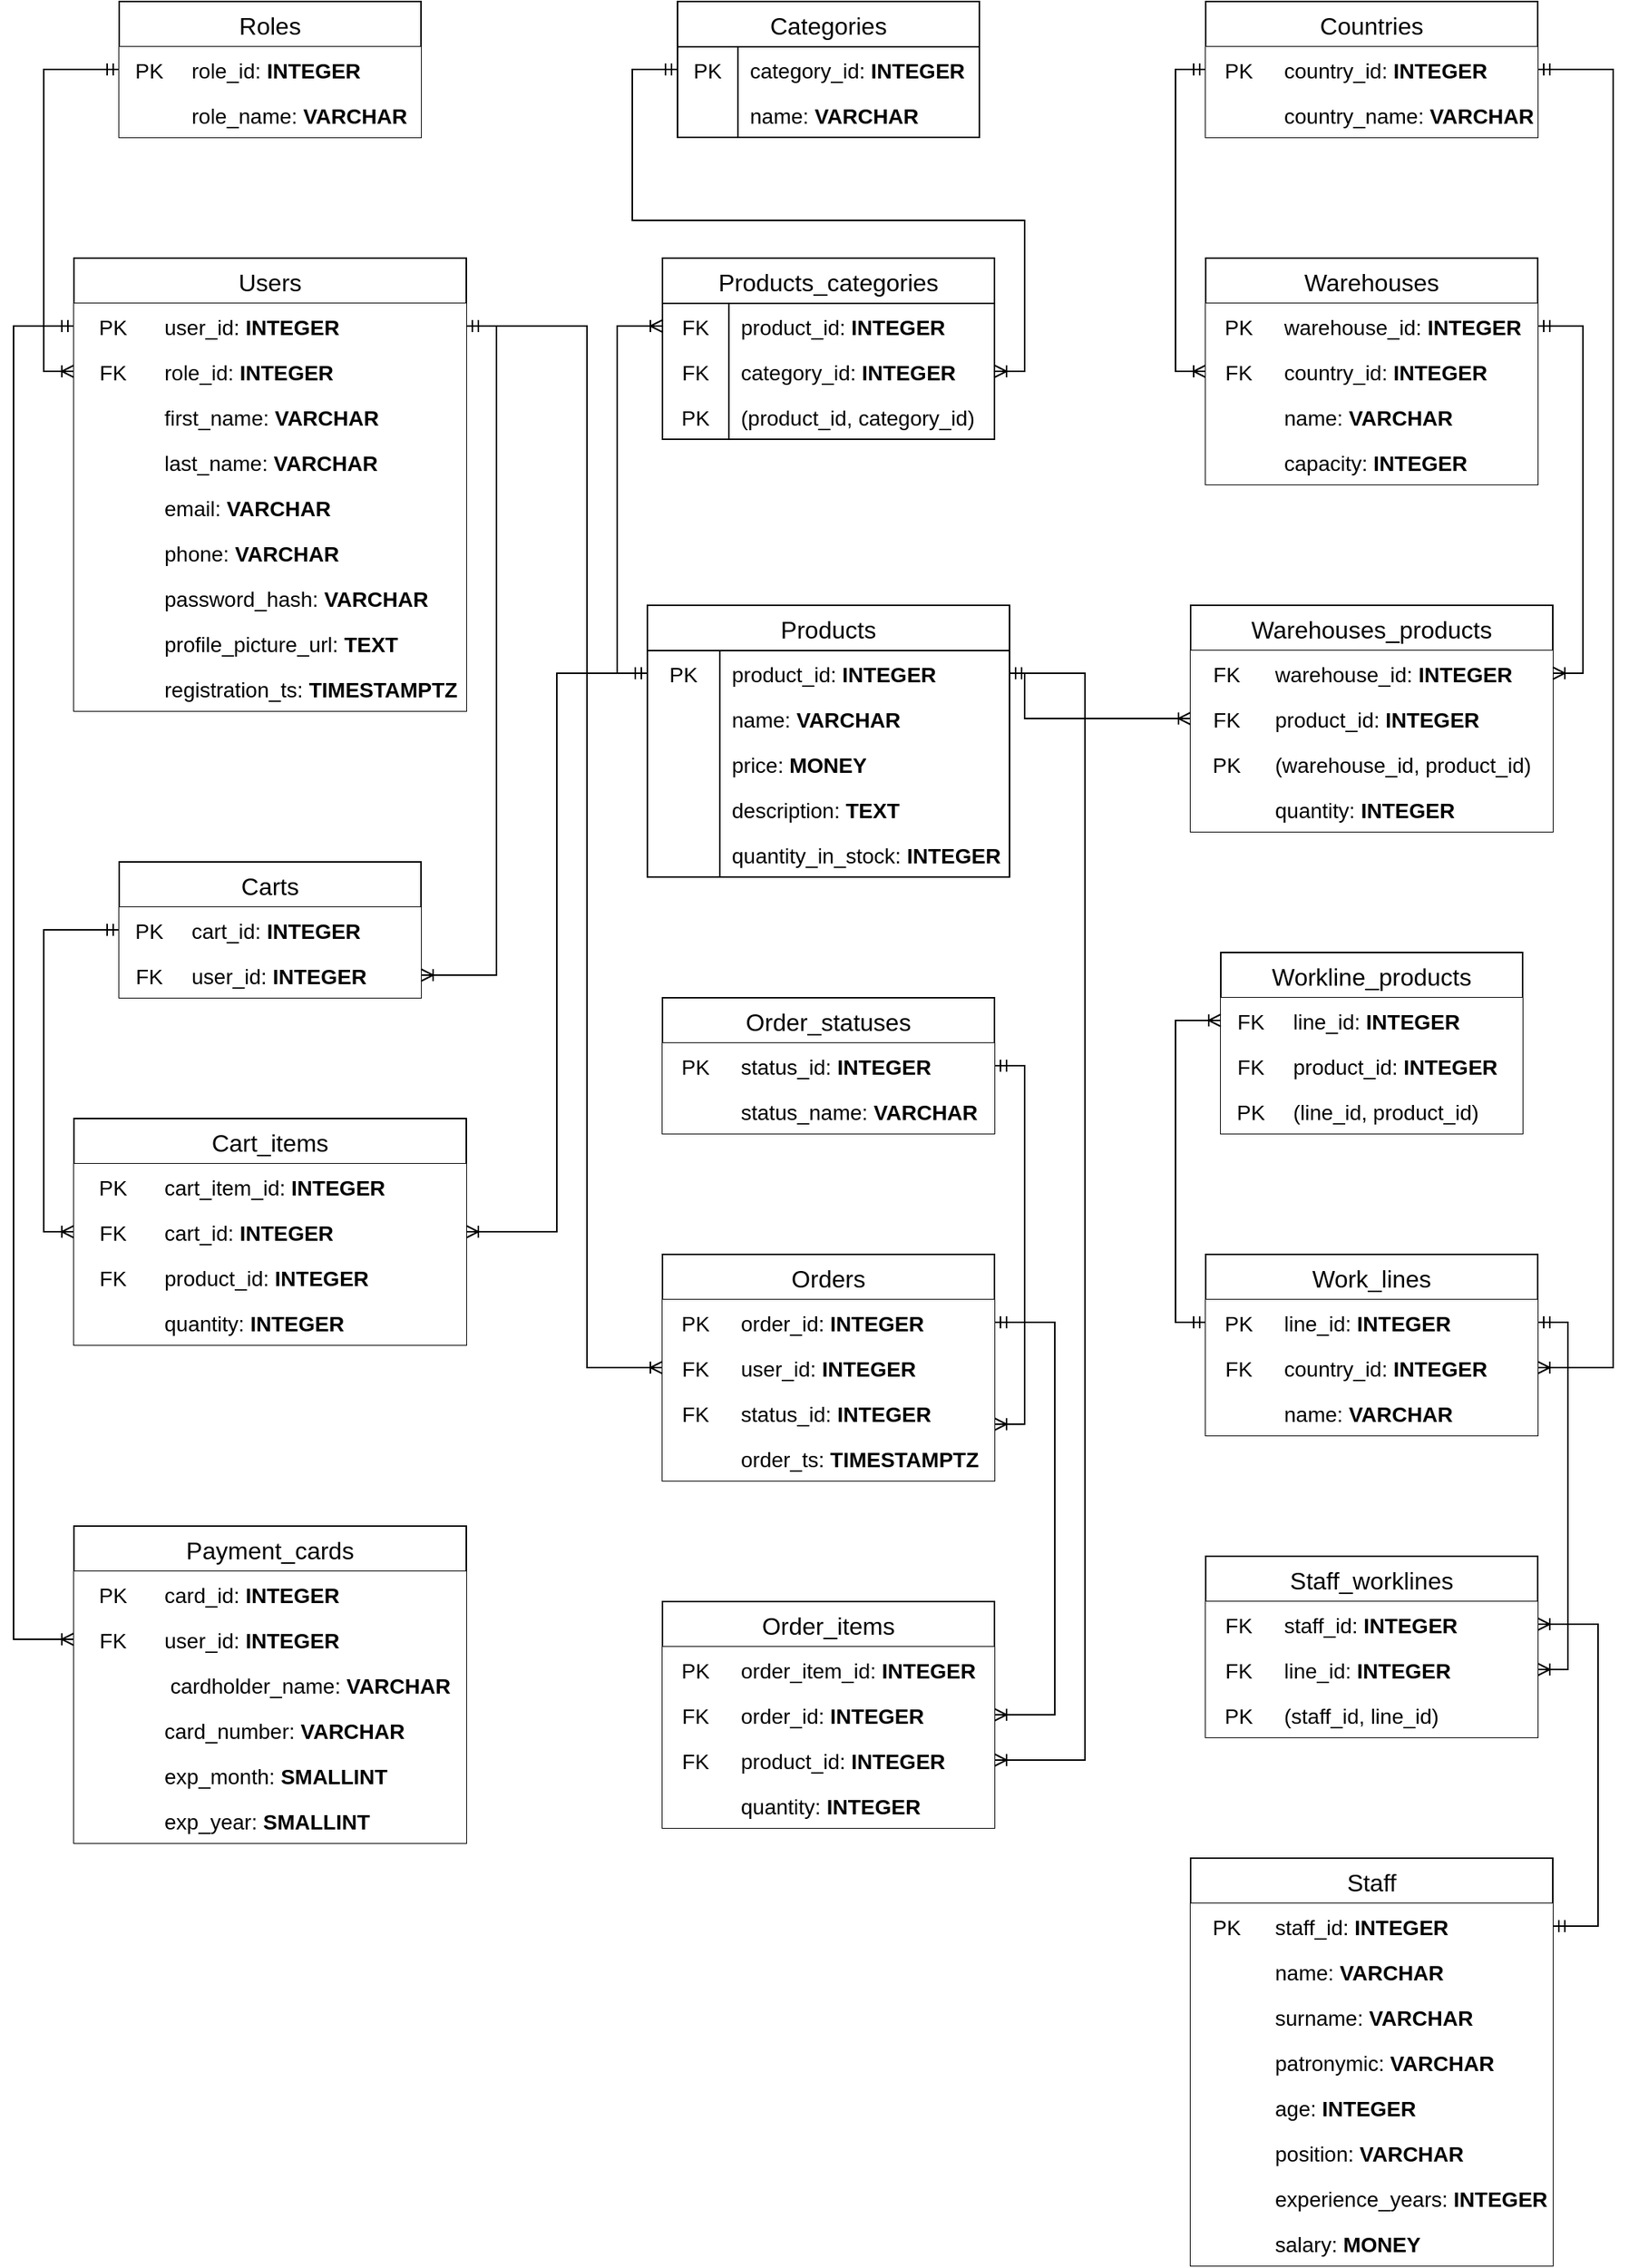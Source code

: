<mxfile version="26.2.14">
  <diagram name="Страница — 1" id="_uF8TN9GkoOc7FYhAQVd">
    <mxGraphModel dx="1031" dy="1720" grid="1" gridSize="10" guides="1" tooltips="1" connect="1" arrows="1" fold="1" page="1" pageScale="1" pageWidth="827" pageHeight="1169" math="0" shadow="0">
      <root>
        <mxCell id="0" />
        <mxCell id="1" parent="0" />
        <object label="Roles" уацуа="" id="4VEDjEmkF4Wl-3KHhdz3-2">
          <mxCell style="shape=table;startSize=30;container=1;collapsible=0;childLayout=tableLayout;fixedRows=1;rowLines=0;fontStyle=0;fontSize=16;strokeColor=light-dark(#000000,#990000);" vertex="1" parent="1">
            <mxGeometry x="80" y="40" width="200" height="90" as="geometry" />
          </mxCell>
        </object>
        <mxCell id="4VEDjEmkF4Wl-3KHhdz3-3" value="" style="shape=tableRow;horizontal=0;startSize=0;swimlaneHead=0;swimlaneBody=0;top=0;left=0;bottom=0;right=0;collapsible=0;dropTarget=0;points=[[0,0.5],[1,0.5]];portConstraint=eastwest;fontSize=16;strokeColor=light-dark(#000000,#990000);" vertex="1" parent="4VEDjEmkF4Wl-3KHhdz3-2">
          <mxGeometry y="30" width="200" height="30" as="geometry" />
        </mxCell>
        <mxCell id="4VEDjEmkF4Wl-3KHhdz3-4" value="&lt;font style=&quot;font-size: 14px;&quot;&gt;PK&lt;/font&gt;" style="shape=partialRectangle;html=1;whiteSpace=wrap;connectable=0;top=0;left=0;bottom=0;right=0;overflow=hidden;pointerEvents=1;fontSize=16;strokeColor=light-dark(#000000,#990000);" vertex="1" parent="4VEDjEmkF4Wl-3KHhdz3-3">
          <mxGeometry width="40" height="30" as="geometry">
            <mxRectangle width="40" height="30" as="alternateBounds" />
          </mxGeometry>
        </mxCell>
        <mxCell id="4VEDjEmkF4Wl-3KHhdz3-5" value="&lt;font style=&quot;font-size: 14px;&quot;&gt;role_id: &lt;b&gt;INTEGER&lt;/b&gt;&lt;/font&gt;" style="shape=partialRectangle;html=1;whiteSpace=wrap;connectable=0;top=0;left=0;bottom=0;right=0;align=left;spacingLeft=6;overflow=hidden;fontSize=16;strokeColor=light-dark(#000000,#990000);" vertex="1" parent="4VEDjEmkF4Wl-3KHhdz3-3">
          <mxGeometry x="40" width="160" height="30" as="geometry">
            <mxRectangle width="160" height="30" as="alternateBounds" />
          </mxGeometry>
        </mxCell>
        <mxCell id="4VEDjEmkF4Wl-3KHhdz3-6" value="" style="shape=tableRow;horizontal=0;startSize=0;swimlaneHead=0;swimlaneBody=0;top=0;left=0;bottom=0;right=0;collapsible=0;dropTarget=0;points=[[0,0.5],[1,0.5]];portConstraint=eastwest;fontSize=16;strokeColor=light-dark(#000000,#990000);" vertex="1" parent="4VEDjEmkF4Wl-3KHhdz3-2">
          <mxGeometry y="60" width="200" height="30" as="geometry" />
        </mxCell>
        <mxCell id="4VEDjEmkF4Wl-3KHhdz3-7" value="" style="shape=partialRectangle;html=1;whiteSpace=wrap;connectable=0;top=0;left=0;bottom=0;right=0;overflow=hidden;pointerEvents=1;fontSize=16;strokeColor=light-dark(#000000,#990000);" vertex="1" parent="4VEDjEmkF4Wl-3KHhdz3-6">
          <mxGeometry width="40" height="30" as="geometry">
            <mxRectangle width="40" height="30" as="alternateBounds" />
          </mxGeometry>
        </mxCell>
        <mxCell id="4VEDjEmkF4Wl-3KHhdz3-8" value="&lt;font style=&quot;font-size: 14px;&quot;&gt;role_name: &lt;b style=&quot;&quot;&gt;VARCHAR&lt;/b&gt;&lt;/font&gt;" style="shape=partialRectangle;html=1;whiteSpace=wrap;connectable=0;top=0;left=0;bottom=0;right=0;align=left;spacingLeft=6;overflow=hidden;fontSize=16;strokeColor=light-dark(#000000,#990000);" vertex="1" parent="4VEDjEmkF4Wl-3KHhdz3-6">
          <mxGeometry x="40" width="160" height="30" as="geometry">
            <mxRectangle width="160" height="30" as="alternateBounds" />
          </mxGeometry>
        </mxCell>
        <object label="Users" уацуа="" id="4VEDjEmkF4Wl-3KHhdz3-12">
          <mxCell style="shape=table;startSize=30;container=1;collapsible=0;childLayout=tableLayout;fixedRows=1;rowLines=0;fontStyle=0;fontSize=16;strokeColor=light-dark(#000000,#990000);" vertex="1" parent="1">
            <mxGeometry x="50" y="210" width="260" height="300" as="geometry" />
          </mxCell>
        </object>
        <mxCell id="4VEDjEmkF4Wl-3KHhdz3-13" value="" style="shape=tableRow;horizontal=0;startSize=0;swimlaneHead=0;swimlaneBody=0;top=0;left=0;bottom=0;right=0;collapsible=0;dropTarget=0;points=[[0,0.5],[1,0.5]];portConstraint=eastwest;fontSize=16;strokeColor=light-dark(#000000,#990000);" vertex="1" parent="4VEDjEmkF4Wl-3KHhdz3-12">
          <mxGeometry y="30" width="260" height="30" as="geometry" />
        </mxCell>
        <mxCell id="4VEDjEmkF4Wl-3KHhdz3-14" value="&lt;font style=&quot;font-size: 14px;&quot;&gt;PK&lt;/font&gt;" style="shape=partialRectangle;html=1;whiteSpace=wrap;connectable=0;top=0;left=0;bottom=0;right=0;overflow=hidden;pointerEvents=1;fontSize=16;strokeColor=light-dark(#000000,#990000);" vertex="1" parent="4VEDjEmkF4Wl-3KHhdz3-13">
          <mxGeometry width="52" height="30" as="geometry">
            <mxRectangle width="52" height="30" as="alternateBounds" />
          </mxGeometry>
        </mxCell>
        <mxCell id="4VEDjEmkF4Wl-3KHhdz3-15" value="&lt;font style=&quot;font-size: 14px;&quot;&gt;user_id: &lt;b&gt;INTEGER&lt;/b&gt;&lt;/font&gt;" style="shape=partialRectangle;html=1;whiteSpace=wrap;connectable=0;top=0;left=0;bottom=0;right=0;align=left;spacingLeft=6;overflow=hidden;fontSize=16;strokeColor=light-dark(#000000,#990000);" vertex="1" parent="4VEDjEmkF4Wl-3KHhdz3-13">
          <mxGeometry x="52" width="208" height="30" as="geometry">
            <mxRectangle width="208" height="30" as="alternateBounds" />
          </mxGeometry>
        </mxCell>
        <mxCell id="4VEDjEmkF4Wl-3KHhdz3-16" value="" style="shape=tableRow;horizontal=0;startSize=0;swimlaneHead=0;swimlaneBody=0;top=0;left=0;bottom=0;right=0;collapsible=0;dropTarget=0;points=[[0,0.5],[1,0.5]];portConstraint=eastwest;fontSize=16;strokeColor=light-dark(#000000,#990000);" vertex="1" parent="4VEDjEmkF4Wl-3KHhdz3-12">
          <mxGeometry y="60" width="260" height="30" as="geometry" />
        </mxCell>
        <mxCell id="4VEDjEmkF4Wl-3KHhdz3-17" value="&lt;font style=&quot;font-size: 14px;&quot;&gt;FK&lt;/font&gt;" style="shape=partialRectangle;html=1;whiteSpace=wrap;connectable=0;top=0;left=0;bottom=0;right=0;overflow=hidden;pointerEvents=1;fontSize=16;strokeColor=light-dark(#000000,#990000);" vertex="1" parent="4VEDjEmkF4Wl-3KHhdz3-16">
          <mxGeometry width="52" height="30" as="geometry">
            <mxRectangle width="52" height="30" as="alternateBounds" />
          </mxGeometry>
        </mxCell>
        <mxCell id="4VEDjEmkF4Wl-3KHhdz3-18" value="&lt;font style=&quot;font-size: 14px;&quot;&gt;role_id: &lt;b style=&quot;&quot;&gt;INTEGER&lt;/b&gt;&lt;/font&gt;" style="shape=partialRectangle;html=1;whiteSpace=wrap;connectable=0;top=0;left=0;bottom=0;right=0;align=left;spacingLeft=6;overflow=hidden;fontSize=16;strokeColor=light-dark(#000000,#990000);" vertex="1" parent="4VEDjEmkF4Wl-3KHhdz3-16">
          <mxGeometry x="52" width="208" height="30" as="geometry">
            <mxRectangle width="208" height="30" as="alternateBounds" />
          </mxGeometry>
        </mxCell>
        <mxCell id="4VEDjEmkF4Wl-3KHhdz3-19" value="" style="shape=tableRow;horizontal=0;startSize=0;swimlaneHead=0;swimlaneBody=0;top=0;left=0;bottom=0;right=0;collapsible=0;dropTarget=0;points=[[0,0.5],[1,0.5]];portConstraint=eastwest;fontSize=16;strokeColor=light-dark(#000000,#990000);" vertex="1" parent="4VEDjEmkF4Wl-3KHhdz3-12">
          <mxGeometry y="90" width="260" height="30" as="geometry" />
        </mxCell>
        <mxCell id="4VEDjEmkF4Wl-3KHhdz3-20" value="" style="shape=partialRectangle;html=1;whiteSpace=wrap;connectable=0;top=0;left=0;bottom=0;right=0;overflow=hidden;pointerEvents=1;fontSize=16;strokeColor=light-dark(#000000,#990000);" vertex="1" parent="4VEDjEmkF4Wl-3KHhdz3-19">
          <mxGeometry width="52" height="30" as="geometry">
            <mxRectangle width="52" height="30" as="alternateBounds" />
          </mxGeometry>
        </mxCell>
        <mxCell id="4VEDjEmkF4Wl-3KHhdz3-21" value="&lt;font style=&quot;font-size: 14px;&quot;&gt;first_name: &lt;b&gt;VARCHAR&lt;/b&gt;&lt;/font&gt;" style="shape=partialRectangle;html=1;whiteSpace=wrap;connectable=0;top=0;left=0;bottom=0;right=0;align=left;spacingLeft=6;overflow=hidden;fontSize=16;strokeColor=light-dark(#000000,#990000);" vertex="1" parent="4VEDjEmkF4Wl-3KHhdz3-19">
          <mxGeometry x="52" width="208" height="30" as="geometry">
            <mxRectangle width="208" height="30" as="alternateBounds" />
          </mxGeometry>
        </mxCell>
        <mxCell id="4VEDjEmkF4Wl-3KHhdz3-22" value="" style="shape=tableRow;horizontal=0;startSize=0;swimlaneHead=0;swimlaneBody=0;top=0;left=0;bottom=0;right=0;collapsible=0;dropTarget=0;points=[[0,0.5],[1,0.5]];portConstraint=eastwest;fontSize=16;strokeColor=light-dark(#000000,#990000);" vertex="1" parent="4VEDjEmkF4Wl-3KHhdz3-12">
          <mxGeometry y="120" width="260" height="30" as="geometry" />
        </mxCell>
        <mxCell id="4VEDjEmkF4Wl-3KHhdz3-23" value="" style="shape=partialRectangle;html=1;whiteSpace=wrap;connectable=0;top=0;left=0;bottom=0;right=0;overflow=hidden;pointerEvents=1;fontSize=16;strokeColor=light-dark(#000000,#990000);" vertex="1" parent="4VEDjEmkF4Wl-3KHhdz3-22">
          <mxGeometry width="52" height="30" as="geometry">
            <mxRectangle width="52" height="30" as="alternateBounds" />
          </mxGeometry>
        </mxCell>
        <mxCell id="4VEDjEmkF4Wl-3KHhdz3-24" value="&lt;font style=&quot;font-size: 14px;&quot;&gt;last_name: &lt;b&gt;VARCHAR&lt;/b&gt;&lt;/font&gt;" style="shape=partialRectangle;html=1;whiteSpace=wrap;connectable=0;top=0;left=0;bottom=0;right=0;align=left;spacingLeft=6;overflow=hidden;fontSize=16;strokeColor=light-dark(#000000,#990000);" vertex="1" parent="4VEDjEmkF4Wl-3KHhdz3-22">
          <mxGeometry x="52" width="208" height="30" as="geometry">
            <mxRectangle width="208" height="30" as="alternateBounds" />
          </mxGeometry>
        </mxCell>
        <mxCell id="4VEDjEmkF4Wl-3KHhdz3-25" value="" style="shape=tableRow;horizontal=0;startSize=0;swimlaneHead=0;swimlaneBody=0;top=0;left=0;bottom=0;right=0;collapsible=0;dropTarget=0;points=[[0,0.5],[1,0.5]];portConstraint=eastwest;fontSize=16;strokeColor=light-dark(#000000,#990000);" vertex="1" parent="4VEDjEmkF4Wl-3KHhdz3-12">
          <mxGeometry y="150" width="260" height="30" as="geometry" />
        </mxCell>
        <mxCell id="4VEDjEmkF4Wl-3KHhdz3-26" value="" style="shape=partialRectangle;html=1;whiteSpace=wrap;connectable=0;top=0;left=0;bottom=0;right=0;overflow=hidden;pointerEvents=1;fontSize=16;strokeColor=light-dark(#000000,#990000);" vertex="1" parent="4VEDjEmkF4Wl-3KHhdz3-25">
          <mxGeometry width="52" height="30" as="geometry">
            <mxRectangle width="52" height="30" as="alternateBounds" />
          </mxGeometry>
        </mxCell>
        <mxCell id="4VEDjEmkF4Wl-3KHhdz3-27" value="&lt;font style=&quot;font-size: 14px;&quot;&gt;email: &lt;b&gt;VARCHAR&lt;/b&gt;&lt;/font&gt;" style="shape=partialRectangle;html=1;whiteSpace=wrap;connectable=0;top=0;left=0;bottom=0;right=0;align=left;spacingLeft=6;overflow=hidden;fontSize=16;strokeColor=light-dark(#000000,#990000);" vertex="1" parent="4VEDjEmkF4Wl-3KHhdz3-25">
          <mxGeometry x="52" width="208" height="30" as="geometry">
            <mxRectangle width="208" height="30" as="alternateBounds" />
          </mxGeometry>
        </mxCell>
        <mxCell id="4VEDjEmkF4Wl-3KHhdz3-28" value="" style="shape=tableRow;horizontal=0;startSize=0;swimlaneHead=0;swimlaneBody=0;top=0;left=0;bottom=0;right=0;collapsible=0;dropTarget=0;points=[[0,0.5],[1,0.5]];portConstraint=eastwest;fontSize=16;strokeColor=light-dark(#000000,#990000);" vertex="1" parent="4VEDjEmkF4Wl-3KHhdz3-12">
          <mxGeometry y="180" width="260" height="30" as="geometry" />
        </mxCell>
        <mxCell id="4VEDjEmkF4Wl-3KHhdz3-29" value="" style="shape=partialRectangle;html=1;whiteSpace=wrap;connectable=0;top=0;left=0;bottom=0;right=0;overflow=hidden;pointerEvents=1;fontSize=16;strokeColor=light-dark(#000000,#990000);" vertex="1" parent="4VEDjEmkF4Wl-3KHhdz3-28">
          <mxGeometry width="52" height="30" as="geometry">
            <mxRectangle width="52" height="30" as="alternateBounds" />
          </mxGeometry>
        </mxCell>
        <mxCell id="4VEDjEmkF4Wl-3KHhdz3-30" value="&lt;font style=&quot;font-size: 14px;&quot;&gt;phone: &lt;b&gt;VARCHAR&lt;/b&gt;&lt;/font&gt;" style="shape=partialRectangle;html=1;whiteSpace=wrap;connectable=0;top=0;left=0;bottom=0;right=0;align=left;spacingLeft=6;overflow=hidden;fontSize=16;strokeColor=light-dark(#000000,#990000);" vertex="1" parent="4VEDjEmkF4Wl-3KHhdz3-28">
          <mxGeometry x="52" width="208" height="30" as="geometry">
            <mxRectangle width="208" height="30" as="alternateBounds" />
          </mxGeometry>
        </mxCell>
        <mxCell id="4VEDjEmkF4Wl-3KHhdz3-31" value="" style="shape=tableRow;horizontal=0;startSize=0;swimlaneHead=0;swimlaneBody=0;top=0;left=0;bottom=0;right=0;collapsible=0;dropTarget=0;points=[[0,0.5],[1,0.5]];portConstraint=eastwest;fontSize=16;strokeColor=light-dark(#000000,#990000);" vertex="1" parent="4VEDjEmkF4Wl-3KHhdz3-12">
          <mxGeometry y="210" width="260" height="30" as="geometry" />
        </mxCell>
        <mxCell id="4VEDjEmkF4Wl-3KHhdz3-32" value="" style="shape=partialRectangle;html=1;whiteSpace=wrap;connectable=0;top=0;left=0;bottom=0;right=0;overflow=hidden;pointerEvents=1;fontSize=16;strokeColor=light-dark(#000000,#990000);" vertex="1" parent="4VEDjEmkF4Wl-3KHhdz3-31">
          <mxGeometry width="52" height="30" as="geometry">
            <mxRectangle width="52" height="30" as="alternateBounds" />
          </mxGeometry>
        </mxCell>
        <mxCell id="4VEDjEmkF4Wl-3KHhdz3-33" value="&lt;font style=&quot;font-size: 14px;&quot;&gt;password_hash: &lt;b&gt;VARCHAR&lt;/b&gt;&lt;/font&gt;" style="shape=partialRectangle;html=1;whiteSpace=wrap;connectable=0;top=0;left=0;bottom=0;right=0;align=left;spacingLeft=6;overflow=hidden;fontSize=16;strokeColor=light-dark(#000000,#990000);" vertex="1" parent="4VEDjEmkF4Wl-3KHhdz3-31">
          <mxGeometry x="52" width="208" height="30" as="geometry">
            <mxRectangle width="208" height="30" as="alternateBounds" />
          </mxGeometry>
        </mxCell>
        <mxCell id="4VEDjEmkF4Wl-3KHhdz3-35" value="" style="shape=tableRow;horizontal=0;startSize=0;swimlaneHead=0;swimlaneBody=0;top=0;left=0;bottom=0;right=0;collapsible=0;dropTarget=0;points=[[0,0.5],[1,0.5]];portConstraint=eastwest;fontSize=16;strokeColor=light-dark(#000000,#990000);" vertex="1" parent="4VEDjEmkF4Wl-3KHhdz3-12">
          <mxGeometry y="240" width="260" height="30" as="geometry" />
        </mxCell>
        <mxCell id="4VEDjEmkF4Wl-3KHhdz3-36" value="" style="shape=partialRectangle;html=1;whiteSpace=wrap;connectable=0;top=0;left=0;bottom=0;right=0;overflow=hidden;pointerEvents=1;fontSize=16;strokeColor=light-dark(#000000,#990000);" vertex="1" parent="4VEDjEmkF4Wl-3KHhdz3-35">
          <mxGeometry width="52" height="30" as="geometry">
            <mxRectangle width="52" height="30" as="alternateBounds" />
          </mxGeometry>
        </mxCell>
        <mxCell id="4VEDjEmkF4Wl-3KHhdz3-37" value="&lt;font style=&quot;font-size: 14px;&quot;&gt;profile_picture_url: &lt;b&gt;TEXT&lt;/b&gt;&lt;/font&gt;" style="shape=partialRectangle;html=1;whiteSpace=wrap;connectable=0;top=0;left=0;bottom=0;right=0;align=left;spacingLeft=6;overflow=hidden;fontSize=16;strokeColor=light-dark(#000000,#990000);" vertex="1" parent="4VEDjEmkF4Wl-3KHhdz3-35">
          <mxGeometry x="52" width="208" height="30" as="geometry">
            <mxRectangle width="208" height="30" as="alternateBounds" />
          </mxGeometry>
        </mxCell>
        <mxCell id="4VEDjEmkF4Wl-3KHhdz3-38" value="" style="shape=tableRow;horizontal=0;startSize=0;swimlaneHead=0;swimlaneBody=0;top=0;left=0;bottom=0;right=0;collapsible=0;dropTarget=0;points=[[0,0.5],[1,0.5]];portConstraint=eastwest;fontSize=16;strokeColor=light-dark(#000000,#990000);" vertex="1" parent="4VEDjEmkF4Wl-3KHhdz3-12">
          <mxGeometry y="270" width="260" height="30" as="geometry" />
        </mxCell>
        <mxCell id="4VEDjEmkF4Wl-3KHhdz3-39" value="" style="shape=partialRectangle;html=1;whiteSpace=wrap;connectable=0;top=0;left=0;bottom=0;right=0;overflow=hidden;pointerEvents=1;fontSize=16;strokeColor=light-dark(#000000,#990000);" vertex="1" parent="4VEDjEmkF4Wl-3KHhdz3-38">
          <mxGeometry width="52" height="30" as="geometry">
            <mxRectangle width="52" height="30" as="alternateBounds" />
          </mxGeometry>
        </mxCell>
        <mxCell id="4VEDjEmkF4Wl-3KHhdz3-40" value="&lt;span style=&quot;font-size: 14px;&quot;&gt;registration_ts: &lt;b&gt;TIMESTAMPTZ&lt;/b&gt;&lt;/span&gt;" style="shape=partialRectangle;html=1;whiteSpace=wrap;connectable=0;top=0;left=0;bottom=0;right=0;align=left;spacingLeft=6;overflow=hidden;fontSize=16;strokeColor=light-dark(#000000,#990000);" vertex="1" parent="4VEDjEmkF4Wl-3KHhdz3-38">
          <mxGeometry x="52" width="208" height="30" as="geometry">
            <mxRectangle width="208" height="30" as="alternateBounds" />
          </mxGeometry>
        </mxCell>
        <object label="Products" уацуа="" id="4VEDjEmkF4Wl-3KHhdz3-44">
          <mxCell style="shape=table;startSize=30;container=1;collapsible=0;childLayout=tableLayout;fixedRows=1;rowLines=0;fontStyle=0;strokeColor=light-dark(#000000,#994C00);fontSize=16;" vertex="1" parent="1">
            <mxGeometry x="430" y="440" width="240" height="180" as="geometry" />
          </mxCell>
        </object>
        <mxCell id="4VEDjEmkF4Wl-3KHhdz3-45" value="" style="shape=tableRow;horizontal=0;startSize=0;swimlaneHead=0;swimlaneBody=0;top=0;left=0;bottom=0;right=0;collapsible=0;dropTarget=0;fillColor=none;points=[[0,0.5],[1,0.5]];portConstraint=eastwest;strokeColor=inherit;fontSize=16;" vertex="1" parent="4VEDjEmkF4Wl-3KHhdz3-44">
          <mxGeometry y="30" width="240" height="30" as="geometry" />
        </mxCell>
        <mxCell id="4VEDjEmkF4Wl-3KHhdz3-46" value="&lt;font style=&quot;font-size: 14px;&quot;&gt;PK&lt;/font&gt;" style="shape=partialRectangle;html=1;whiteSpace=wrap;connectable=0;fillColor=none;top=0;left=0;bottom=0;right=0;overflow=hidden;pointerEvents=1;strokeColor=inherit;fontSize=16;" vertex="1" parent="4VEDjEmkF4Wl-3KHhdz3-45">
          <mxGeometry width="48" height="30" as="geometry">
            <mxRectangle width="48" height="30" as="alternateBounds" />
          </mxGeometry>
        </mxCell>
        <mxCell id="4VEDjEmkF4Wl-3KHhdz3-47" value="&lt;font style=&quot;font-size: 14px;&quot;&gt;product_id: &lt;b&gt;INTEGER&lt;/b&gt;&lt;/font&gt;" style="shape=partialRectangle;html=1;whiteSpace=wrap;connectable=0;fillColor=none;top=0;left=0;bottom=0;right=0;align=left;spacingLeft=6;overflow=hidden;strokeColor=inherit;fontSize=16;" vertex="1" parent="4VEDjEmkF4Wl-3KHhdz3-45">
          <mxGeometry x="48" width="192" height="30" as="geometry">
            <mxRectangle width="192" height="30" as="alternateBounds" />
          </mxGeometry>
        </mxCell>
        <mxCell id="4VEDjEmkF4Wl-3KHhdz3-51" value="" style="shape=tableRow;horizontal=0;startSize=0;swimlaneHead=0;swimlaneBody=0;top=0;left=0;bottom=0;right=0;collapsible=0;dropTarget=0;fillColor=none;points=[[0,0.5],[1,0.5]];portConstraint=eastwest;strokeColor=inherit;fontSize=16;" vertex="1" parent="4VEDjEmkF4Wl-3KHhdz3-44">
          <mxGeometry y="60" width="240" height="30" as="geometry" />
        </mxCell>
        <mxCell id="4VEDjEmkF4Wl-3KHhdz3-52" value="" style="shape=partialRectangle;html=1;whiteSpace=wrap;connectable=0;fillColor=none;top=0;left=0;bottom=0;right=0;overflow=hidden;pointerEvents=1;strokeColor=inherit;fontSize=16;" vertex="1" parent="4VEDjEmkF4Wl-3KHhdz3-51">
          <mxGeometry width="48" height="30" as="geometry">
            <mxRectangle width="48" height="30" as="alternateBounds" />
          </mxGeometry>
        </mxCell>
        <mxCell id="4VEDjEmkF4Wl-3KHhdz3-53" value="&lt;font style=&quot;font-size: 14px;&quot;&gt;name: &lt;b&gt;VARCHAR&lt;/b&gt;&lt;/font&gt;" style="shape=partialRectangle;html=1;whiteSpace=wrap;connectable=0;fillColor=none;top=0;left=0;bottom=0;right=0;align=left;spacingLeft=6;overflow=hidden;strokeColor=inherit;fontSize=16;" vertex="1" parent="4VEDjEmkF4Wl-3KHhdz3-51">
          <mxGeometry x="48" width="192" height="30" as="geometry">
            <mxRectangle width="192" height="30" as="alternateBounds" />
          </mxGeometry>
        </mxCell>
        <mxCell id="4VEDjEmkF4Wl-3KHhdz3-54" value="" style="shape=tableRow;horizontal=0;startSize=0;swimlaneHead=0;swimlaneBody=0;top=0;left=0;bottom=0;right=0;collapsible=0;dropTarget=0;fillColor=none;points=[[0,0.5],[1,0.5]];portConstraint=eastwest;strokeColor=inherit;fontSize=16;" vertex="1" parent="4VEDjEmkF4Wl-3KHhdz3-44">
          <mxGeometry y="90" width="240" height="30" as="geometry" />
        </mxCell>
        <mxCell id="4VEDjEmkF4Wl-3KHhdz3-55" value="" style="shape=partialRectangle;html=1;whiteSpace=wrap;connectable=0;fillColor=none;top=0;left=0;bottom=0;right=0;overflow=hidden;pointerEvents=1;strokeColor=inherit;fontSize=16;" vertex="1" parent="4VEDjEmkF4Wl-3KHhdz3-54">
          <mxGeometry width="48" height="30" as="geometry">
            <mxRectangle width="48" height="30" as="alternateBounds" />
          </mxGeometry>
        </mxCell>
        <mxCell id="4VEDjEmkF4Wl-3KHhdz3-56" value="&lt;font style=&quot;font-size: 14px;&quot;&gt;price: &lt;b&gt;MONEY&lt;/b&gt;&lt;/font&gt;" style="shape=partialRectangle;html=1;whiteSpace=wrap;connectable=0;fillColor=none;top=0;left=0;bottom=0;right=0;align=left;spacingLeft=6;overflow=hidden;strokeColor=inherit;fontSize=16;" vertex="1" parent="4VEDjEmkF4Wl-3KHhdz3-54">
          <mxGeometry x="48" width="192" height="30" as="geometry">
            <mxRectangle width="192" height="30" as="alternateBounds" />
          </mxGeometry>
        </mxCell>
        <mxCell id="4VEDjEmkF4Wl-3KHhdz3-57" value="" style="shape=tableRow;horizontal=0;startSize=0;swimlaneHead=0;swimlaneBody=0;top=0;left=0;bottom=0;right=0;collapsible=0;dropTarget=0;fillColor=none;points=[[0,0.5],[1,0.5]];portConstraint=eastwest;strokeColor=inherit;fontSize=16;" vertex="1" parent="4VEDjEmkF4Wl-3KHhdz3-44">
          <mxGeometry y="120" width="240" height="30" as="geometry" />
        </mxCell>
        <mxCell id="4VEDjEmkF4Wl-3KHhdz3-58" value="" style="shape=partialRectangle;html=1;whiteSpace=wrap;connectable=0;fillColor=none;top=0;left=0;bottom=0;right=0;overflow=hidden;pointerEvents=1;strokeColor=inherit;fontSize=16;" vertex="1" parent="4VEDjEmkF4Wl-3KHhdz3-57">
          <mxGeometry width="48" height="30" as="geometry">
            <mxRectangle width="48" height="30" as="alternateBounds" />
          </mxGeometry>
        </mxCell>
        <mxCell id="4VEDjEmkF4Wl-3KHhdz3-59" value="&lt;font style=&quot;font-size: 14px;&quot;&gt;description: &lt;b&gt;TEXT&lt;/b&gt;&lt;/font&gt;" style="shape=partialRectangle;html=1;whiteSpace=wrap;connectable=0;fillColor=none;top=0;left=0;bottom=0;right=0;align=left;spacingLeft=6;overflow=hidden;strokeColor=inherit;fontSize=16;" vertex="1" parent="4VEDjEmkF4Wl-3KHhdz3-57">
          <mxGeometry x="48" width="192" height="30" as="geometry">
            <mxRectangle width="192" height="30" as="alternateBounds" />
          </mxGeometry>
        </mxCell>
        <mxCell id="4VEDjEmkF4Wl-3KHhdz3-60" value="" style="shape=tableRow;horizontal=0;startSize=0;swimlaneHead=0;swimlaneBody=0;top=0;left=0;bottom=0;right=0;collapsible=0;dropTarget=0;fillColor=none;points=[[0,0.5],[1,0.5]];portConstraint=eastwest;strokeColor=inherit;fontSize=16;" vertex="1" parent="4VEDjEmkF4Wl-3KHhdz3-44">
          <mxGeometry y="150" width="240" height="30" as="geometry" />
        </mxCell>
        <mxCell id="4VEDjEmkF4Wl-3KHhdz3-61" value="" style="shape=partialRectangle;html=1;whiteSpace=wrap;connectable=0;fillColor=none;top=0;left=0;bottom=0;right=0;overflow=hidden;pointerEvents=1;strokeColor=inherit;fontSize=16;" vertex="1" parent="4VEDjEmkF4Wl-3KHhdz3-60">
          <mxGeometry width="48" height="30" as="geometry">
            <mxRectangle width="48" height="30" as="alternateBounds" />
          </mxGeometry>
        </mxCell>
        <mxCell id="4VEDjEmkF4Wl-3KHhdz3-62" value="&lt;font style=&quot;font-size: 14px;&quot;&gt;quantity_in_stock: &lt;b&gt;INTEGER&lt;/b&gt;&lt;/font&gt;" style="shape=partialRectangle;html=1;whiteSpace=wrap;connectable=0;fillColor=none;top=0;left=0;bottom=0;right=0;align=left;spacingLeft=6;overflow=hidden;strokeColor=inherit;fontSize=16;" vertex="1" parent="4VEDjEmkF4Wl-3KHhdz3-60">
          <mxGeometry x="48" width="192" height="30" as="geometry">
            <mxRectangle width="192" height="30" as="alternateBounds" />
          </mxGeometry>
        </mxCell>
        <object label="Categories" уацуа="" id="4VEDjEmkF4Wl-3KHhdz3-72">
          <mxCell style="shape=table;startSize=30;container=1;collapsible=0;childLayout=tableLayout;fixedRows=1;rowLines=0;fontStyle=0;strokeColor=light-dark(#000000,#994C00);fontSize=16;" vertex="1" parent="1">
            <mxGeometry x="450" y="40" width="200" height="90" as="geometry" />
          </mxCell>
        </object>
        <mxCell id="4VEDjEmkF4Wl-3KHhdz3-73" value="" style="shape=tableRow;horizontal=0;startSize=0;swimlaneHead=0;swimlaneBody=0;top=0;left=0;bottom=0;right=0;collapsible=0;dropTarget=0;fillColor=none;points=[[0,0.5],[1,0.5]];portConstraint=eastwest;strokeColor=inherit;fontSize=16;" vertex="1" parent="4VEDjEmkF4Wl-3KHhdz3-72">
          <mxGeometry y="30" width="200" height="30" as="geometry" />
        </mxCell>
        <mxCell id="4VEDjEmkF4Wl-3KHhdz3-74" value="&lt;font style=&quot;font-size: 14px;&quot;&gt;PK&lt;/font&gt;" style="shape=partialRectangle;html=1;whiteSpace=wrap;connectable=0;fillColor=none;top=0;left=0;bottom=0;right=0;overflow=hidden;pointerEvents=1;strokeColor=inherit;fontSize=16;" vertex="1" parent="4VEDjEmkF4Wl-3KHhdz3-73">
          <mxGeometry width="40" height="30" as="geometry">
            <mxRectangle width="40" height="30" as="alternateBounds" />
          </mxGeometry>
        </mxCell>
        <mxCell id="4VEDjEmkF4Wl-3KHhdz3-75" value="&lt;font style=&quot;font-size: 14px;&quot;&gt;category_id: &lt;b&gt;INTEGER&lt;/b&gt;&lt;/font&gt;" style="shape=partialRectangle;html=1;whiteSpace=wrap;connectable=0;fillColor=none;top=0;left=0;bottom=0;right=0;align=left;spacingLeft=6;overflow=hidden;strokeColor=inherit;fontSize=16;" vertex="1" parent="4VEDjEmkF4Wl-3KHhdz3-73">
          <mxGeometry x="40" width="160" height="30" as="geometry">
            <mxRectangle width="160" height="30" as="alternateBounds" />
          </mxGeometry>
        </mxCell>
        <mxCell id="4VEDjEmkF4Wl-3KHhdz3-76" value="" style="shape=tableRow;horizontal=0;startSize=0;swimlaneHead=0;swimlaneBody=0;top=0;left=0;bottom=0;right=0;collapsible=0;dropTarget=0;fillColor=none;points=[[0,0.5],[1,0.5]];portConstraint=eastwest;strokeColor=inherit;fontSize=16;" vertex="1" parent="4VEDjEmkF4Wl-3KHhdz3-72">
          <mxGeometry y="60" width="200" height="30" as="geometry" />
        </mxCell>
        <mxCell id="4VEDjEmkF4Wl-3KHhdz3-77" value="" style="shape=partialRectangle;html=1;whiteSpace=wrap;connectable=0;fillColor=none;top=0;left=0;bottom=0;right=0;overflow=hidden;pointerEvents=1;strokeColor=inherit;fontSize=16;" vertex="1" parent="4VEDjEmkF4Wl-3KHhdz3-76">
          <mxGeometry width="40" height="30" as="geometry">
            <mxRectangle width="40" height="30" as="alternateBounds" />
          </mxGeometry>
        </mxCell>
        <mxCell id="4VEDjEmkF4Wl-3KHhdz3-78" value="&lt;font style=&quot;font-size: 14px;&quot;&gt;name: &lt;b style=&quot;&quot;&gt;VARCHAR&lt;/b&gt;&lt;/font&gt;" style="shape=partialRectangle;html=1;whiteSpace=wrap;connectable=0;fillColor=none;top=0;left=0;bottom=0;right=0;align=left;spacingLeft=6;overflow=hidden;strokeColor=inherit;fontSize=16;" vertex="1" parent="4VEDjEmkF4Wl-3KHhdz3-76">
          <mxGeometry x="40" width="160" height="30" as="geometry">
            <mxRectangle width="160" height="30" as="alternateBounds" />
          </mxGeometry>
        </mxCell>
        <object label="Products_categories" уацуа="" id="4VEDjEmkF4Wl-3KHhdz3-79">
          <mxCell style="shape=table;startSize=30;container=1;collapsible=0;childLayout=tableLayout;fixedRows=1;rowLines=0;fontStyle=0;strokeColor=light-dark(#000000,#994C00);fontSize=16;" vertex="1" parent="1">
            <mxGeometry x="440" y="210" width="220" height="120" as="geometry" />
          </mxCell>
        </object>
        <mxCell id="4VEDjEmkF4Wl-3KHhdz3-80" value="" style="shape=tableRow;horizontal=0;startSize=0;swimlaneHead=0;swimlaneBody=0;top=0;left=0;bottom=0;right=0;collapsible=0;dropTarget=0;fillColor=none;points=[[0,0.5],[1,0.5]];portConstraint=eastwest;strokeColor=inherit;fontSize=16;" vertex="1" parent="4VEDjEmkF4Wl-3KHhdz3-79">
          <mxGeometry y="30" width="220" height="30" as="geometry" />
        </mxCell>
        <mxCell id="4VEDjEmkF4Wl-3KHhdz3-81" value="&lt;span style=&quot;font-size: 14px;&quot;&gt;FK&lt;/span&gt;" style="shape=partialRectangle;html=1;whiteSpace=wrap;connectable=0;fillColor=none;top=0;left=0;bottom=0;right=0;overflow=hidden;pointerEvents=1;strokeColor=inherit;fontSize=16;" vertex="1" parent="4VEDjEmkF4Wl-3KHhdz3-80">
          <mxGeometry width="44" height="30" as="geometry">
            <mxRectangle width="44" height="30" as="alternateBounds" />
          </mxGeometry>
        </mxCell>
        <mxCell id="4VEDjEmkF4Wl-3KHhdz3-82" value="&lt;font style=&quot;font-size: 14px;&quot;&gt;product_id: &lt;b&gt;INTEGER&lt;/b&gt;&lt;/font&gt;" style="shape=partialRectangle;html=1;whiteSpace=wrap;connectable=0;fillColor=none;top=0;left=0;bottom=0;right=0;align=left;spacingLeft=6;overflow=hidden;strokeColor=inherit;fontSize=16;" vertex="1" parent="4VEDjEmkF4Wl-3KHhdz3-80">
          <mxGeometry x="44" width="176" height="30" as="geometry">
            <mxRectangle width="176" height="30" as="alternateBounds" />
          </mxGeometry>
        </mxCell>
        <mxCell id="4VEDjEmkF4Wl-3KHhdz3-83" value="" style="shape=tableRow;horizontal=0;startSize=0;swimlaneHead=0;swimlaneBody=0;top=0;left=0;bottom=0;right=0;collapsible=0;dropTarget=0;fillColor=none;points=[[0,0.5],[1,0.5]];portConstraint=eastwest;strokeColor=inherit;fontSize=16;" vertex="1" parent="4VEDjEmkF4Wl-3KHhdz3-79">
          <mxGeometry y="60" width="220" height="30" as="geometry" />
        </mxCell>
        <mxCell id="4VEDjEmkF4Wl-3KHhdz3-84" value="&lt;font style=&quot;font-size: 14px;&quot;&gt;FK&lt;/font&gt;" style="shape=partialRectangle;html=1;whiteSpace=wrap;connectable=0;fillColor=none;top=0;left=0;bottom=0;right=0;overflow=hidden;pointerEvents=1;strokeColor=inherit;fontSize=16;" vertex="1" parent="4VEDjEmkF4Wl-3KHhdz3-83">
          <mxGeometry width="44" height="30" as="geometry">
            <mxRectangle width="44" height="30" as="alternateBounds" />
          </mxGeometry>
        </mxCell>
        <mxCell id="4VEDjEmkF4Wl-3KHhdz3-85" value="&lt;font style=&quot;font-size: 14px;&quot;&gt;category_id: &lt;b&gt;INTEGER&lt;/b&gt;&lt;/font&gt;" style="shape=partialRectangle;html=1;whiteSpace=wrap;connectable=0;fillColor=none;top=0;left=0;bottom=0;right=0;align=left;spacingLeft=6;overflow=hidden;strokeColor=inherit;fontSize=16;" vertex="1" parent="4VEDjEmkF4Wl-3KHhdz3-83">
          <mxGeometry x="44" width="176" height="30" as="geometry">
            <mxRectangle width="176" height="30" as="alternateBounds" />
          </mxGeometry>
        </mxCell>
        <mxCell id="4VEDjEmkF4Wl-3KHhdz3-86" value="" style="shape=tableRow;horizontal=0;startSize=0;swimlaneHead=0;swimlaneBody=0;top=0;left=0;bottom=0;right=0;collapsible=0;dropTarget=0;fillColor=none;points=[[0,0.5],[1,0.5]];portConstraint=eastwest;strokeColor=inherit;fontSize=16;" vertex="1" parent="4VEDjEmkF4Wl-3KHhdz3-79">
          <mxGeometry y="90" width="220" height="30" as="geometry" />
        </mxCell>
        <mxCell id="4VEDjEmkF4Wl-3KHhdz3-87" value="&lt;span style=&quot;font-size: 14px;&quot;&gt;PK&lt;/span&gt;" style="shape=partialRectangle;html=1;whiteSpace=wrap;connectable=0;fillColor=none;top=0;left=0;bottom=0;right=0;overflow=hidden;pointerEvents=1;strokeColor=inherit;fontSize=16;" vertex="1" parent="4VEDjEmkF4Wl-3KHhdz3-86">
          <mxGeometry width="44" height="30" as="geometry">
            <mxRectangle width="44" height="30" as="alternateBounds" />
          </mxGeometry>
        </mxCell>
        <mxCell id="4VEDjEmkF4Wl-3KHhdz3-88" value="&lt;span style=&quot;font-size: 14px;&quot;&gt;(product_id, category_id)&lt;/span&gt;" style="shape=partialRectangle;html=1;whiteSpace=wrap;connectable=0;fillColor=none;top=0;left=0;bottom=0;right=0;align=left;spacingLeft=6;overflow=hidden;strokeColor=inherit;fontSize=16;" vertex="1" parent="4VEDjEmkF4Wl-3KHhdz3-86">
          <mxGeometry x="44" width="176" height="30" as="geometry">
            <mxRectangle width="176" height="30" as="alternateBounds" />
          </mxGeometry>
        </mxCell>
        <mxCell id="4VEDjEmkF4Wl-3KHhdz3-90" style="edgeStyle=orthogonalEdgeStyle;rounded=0;orthogonalLoop=1;jettySize=auto;html=1;exitX=0;exitY=0.5;exitDx=0;exitDy=0;entryX=0;entryY=0.5;entryDx=0;entryDy=0;startArrow=ERoneToMany;startFill=0;endArrow=ERmandOne;endFill=0;strokeColor=light-dark(#000000,#FFFFFF);" edge="1" parent="1" source="4VEDjEmkF4Wl-3KHhdz3-16" target="4VEDjEmkF4Wl-3KHhdz3-3">
          <mxGeometry relative="1" as="geometry" />
        </mxCell>
        <mxCell id="4VEDjEmkF4Wl-3KHhdz3-92" style="edgeStyle=orthogonalEdgeStyle;rounded=0;orthogonalLoop=1;jettySize=auto;html=1;exitX=1;exitY=0.5;exitDx=0;exitDy=0;entryX=0;entryY=0.5;entryDx=0;entryDy=0;startArrow=ERoneToMany;startFill=0;endArrow=ERmandOne;endFill=0;" edge="1" parent="1" source="4VEDjEmkF4Wl-3KHhdz3-83" target="4VEDjEmkF4Wl-3KHhdz3-73">
          <mxGeometry relative="1" as="geometry" />
        </mxCell>
        <mxCell id="4VEDjEmkF4Wl-3KHhdz3-93" style="edgeStyle=orthogonalEdgeStyle;rounded=0;orthogonalLoop=1;jettySize=auto;html=1;exitX=0;exitY=0.5;exitDx=0;exitDy=0;entryX=0;entryY=0.5;entryDx=0;entryDy=0;endArrow=ERmandOne;endFill=0;startArrow=ERoneToMany;startFill=0;" edge="1" parent="1" source="4VEDjEmkF4Wl-3KHhdz3-80" target="4VEDjEmkF4Wl-3KHhdz3-45">
          <mxGeometry relative="1" as="geometry">
            <Array as="points">
              <mxPoint x="410" y="255" />
              <mxPoint x="410" y="485" />
            </Array>
          </mxGeometry>
        </mxCell>
        <object label="Carts" уацуа="" id="4VEDjEmkF4Wl-3KHhdz3-131">
          <mxCell style="shape=table;startSize=30;container=1;collapsible=0;childLayout=tableLayout;fixedRows=1;rowLines=0;fontStyle=0;fontSize=16;strokeColor=light-dark(#000000,#999900);" vertex="1" parent="1">
            <mxGeometry x="80" y="610" width="200" height="90" as="geometry" />
          </mxCell>
        </object>
        <mxCell id="4VEDjEmkF4Wl-3KHhdz3-132" value="" style="shape=tableRow;horizontal=0;startSize=0;swimlaneHead=0;swimlaneBody=0;top=0;left=0;bottom=0;right=0;collapsible=0;dropTarget=0;points=[[0,0.5],[1,0.5]];portConstraint=eastwest;fontSize=16;strokeColor=light-dark(#000000,#990000);" vertex="1" parent="4VEDjEmkF4Wl-3KHhdz3-131">
          <mxGeometry y="30" width="200" height="30" as="geometry" />
        </mxCell>
        <mxCell id="4VEDjEmkF4Wl-3KHhdz3-133" value="&lt;font style=&quot;font-size: 14px;&quot;&gt;PK&lt;/font&gt;" style="shape=partialRectangle;html=1;whiteSpace=wrap;connectable=0;top=0;left=0;bottom=0;right=0;overflow=hidden;pointerEvents=1;fontSize=16;strokeColor=light-dark(#000000,#990000);" vertex="1" parent="4VEDjEmkF4Wl-3KHhdz3-132">
          <mxGeometry width="40" height="30" as="geometry">
            <mxRectangle width="40" height="30" as="alternateBounds" />
          </mxGeometry>
        </mxCell>
        <mxCell id="4VEDjEmkF4Wl-3KHhdz3-134" value="&lt;font style=&quot;font-size: 14px;&quot;&gt;cart_id: &lt;b&gt;INTEGER&lt;/b&gt;&lt;/font&gt;" style="shape=partialRectangle;html=1;whiteSpace=wrap;connectable=0;top=0;left=0;bottom=0;right=0;align=left;spacingLeft=6;overflow=hidden;fontSize=16;strokeColor=light-dark(#000000,#990000);" vertex="1" parent="4VEDjEmkF4Wl-3KHhdz3-132">
          <mxGeometry x="40" width="160" height="30" as="geometry">
            <mxRectangle width="160" height="30" as="alternateBounds" />
          </mxGeometry>
        </mxCell>
        <mxCell id="4VEDjEmkF4Wl-3KHhdz3-135" value="" style="shape=tableRow;horizontal=0;startSize=0;swimlaneHead=0;swimlaneBody=0;top=0;left=0;bottom=0;right=0;collapsible=0;dropTarget=0;points=[[0,0.5],[1,0.5]];portConstraint=eastwest;fontSize=16;strokeColor=light-dark(#000000,#990000);" vertex="1" parent="4VEDjEmkF4Wl-3KHhdz3-131">
          <mxGeometry y="60" width="200" height="30" as="geometry" />
        </mxCell>
        <mxCell id="4VEDjEmkF4Wl-3KHhdz3-136" value="&lt;font style=&quot;font-size: 14px;&quot;&gt;FK&lt;/font&gt;" style="shape=partialRectangle;html=1;whiteSpace=wrap;connectable=0;top=0;left=0;bottom=0;right=0;overflow=hidden;pointerEvents=1;fontSize=16;strokeColor=light-dark(#000000,#990000);" vertex="1" parent="4VEDjEmkF4Wl-3KHhdz3-135">
          <mxGeometry width="40" height="30" as="geometry">
            <mxRectangle width="40" height="30" as="alternateBounds" />
          </mxGeometry>
        </mxCell>
        <mxCell id="4VEDjEmkF4Wl-3KHhdz3-137" value="&lt;font style=&quot;font-size: 14px;&quot;&gt;user_id: &lt;b&gt;INTEGER&lt;/b&gt;&lt;/font&gt;" style="shape=partialRectangle;html=1;whiteSpace=wrap;connectable=0;top=0;left=0;bottom=0;right=0;align=left;spacingLeft=6;overflow=hidden;fontSize=16;strokeColor=light-dark(#000000,#990000);" vertex="1" parent="4VEDjEmkF4Wl-3KHhdz3-135">
          <mxGeometry x="40" width="160" height="30" as="geometry">
            <mxRectangle width="160" height="30" as="alternateBounds" />
          </mxGeometry>
        </mxCell>
        <mxCell id="4VEDjEmkF4Wl-3KHhdz3-170" style="edgeStyle=orthogonalEdgeStyle;rounded=0;orthogonalLoop=1;jettySize=auto;html=1;exitX=1;exitY=0.5;exitDx=0;exitDy=0;entryX=0;entryY=0.5;entryDx=0;entryDy=0;endArrow=ERmandOne;endFill=0;startArrow=ERoneToMany;startFill=0;" edge="1" parent="1" source="4VEDjEmkF4Wl-3KHhdz3-138" target="4VEDjEmkF4Wl-3KHhdz3-45">
          <mxGeometry relative="1" as="geometry" />
        </mxCell>
        <object label="Cart_items" уацуа="" id="4VEDjEmkF4Wl-3KHhdz3-138">
          <mxCell style="shape=table;startSize=30;container=1;collapsible=0;childLayout=tableLayout;fixedRows=1;rowLines=0;fontStyle=0;fontSize=16;strokeColor=light-dark(#000000,#999900);" vertex="1" parent="1">
            <mxGeometry x="50" y="780" width="260" height="150" as="geometry" />
          </mxCell>
        </object>
        <mxCell id="4VEDjEmkF4Wl-3KHhdz3-139" value="" style="shape=tableRow;horizontal=0;startSize=0;swimlaneHead=0;swimlaneBody=0;top=0;left=0;bottom=0;right=0;collapsible=0;dropTarget=0;points=[[0,0.5],[1,0.5]];portConstraint=eastwest;fontSize=16;strokeColor=light-dark(#000000,#990000);" vertex="1" parent="4VEDjEmkF4Wl-3KHhdz3-138">
          <mxGeometry y="30" width="260" height="30" as="geometry" />
        </mxCell>
        <mxCell id="4VEDjEmkF4Wl-3KHhdz3-140" value="&lt;font style=&quot;font-size: 14px;&quot;&gt;PK&lt;/font&gt;" style="shape=partialRectangle;html=1;whiteSpace=wrap;connectable=0;top=0;left=0;bottom=0;right=0;overflow=hidden;pointerEvents=1;fontSize=16;strokeColor=light-dark(#000000,#990000);" vertex="1" parent="4VEDjEmkF4Wl-3KHhdz3-139">
          <mxGeometry width="52" height="30" as="geometry">
            <mxRectangle width="52" height="30" as="alternateBounds" />
          </mxGeometry>
        </mxCell>
        <mxCell id="4VEDjEmkF4Wl-3KHhdz3-141" value="&lt;font style=&quot;font-size: 14px;&quot;&gt;cart_item_id: &lt;b&gt;INTEGER&lt;/b&gt;&lt;/font&gt;" style="shape=partialRectangle;html=1;whiteSpace=wrap;connectable=0;top=0;left=0;bottom=0;right=0;align=left;spacingLeft=6;overflow=hidden;fontSize=16;strokeColor=light-dark(#000000,#990000);" vertex="1" parent="4VEDjEmkF4Wl-3KHhdz3-139">
          <mxGeometry x="52" width="208" height="30" as="geometry">
            <mxRectangle width="208" height="30" as="alternateBounds" />
          </mxGeometry>
        </mxCell>
        <mxCell id="4VEDjEmkF4Wl-3KHhdz3-142" value="" style="shape=tableRow;horizontal=0;startSize=0;swimlaneHead=0;swimlaneBody=0;top=0;left=0;bottom=0;right=0;collapsible=0;dropTarget=0;points=[[0,0.5],[1,0.5]];portConstraint=eastwest;fontSize=16;strokeColor=light-dark(#000000,#990000);" vertex="1" parent="4VEDjEmkF4Wl-3KHhdz3-138">
          <mxGeometry y="60" width="260" height="30" as="geometry" />
        </mxCell>
        <mxCell id="4VEDjEmkF4Wl-3KHhdz3-143" value="&lt;font style=&quot;font-size: 14px;&quot;&gt;FK&lt;/font&gt;" style="shape=partialRectangle;html=1;whiteSpace=wrap;connectable=0;top=0;left=0;bottom=0;right=0;overflow=hidden;pointerEvents=1;fontSize=16;strokeColor=light-dark(#000000,#990000);" vertex="1" parent="4VEDjEmkF4Wl-3KHhdz3-142">
          <mxGeometry width="52" height="30" as="geometry">
            <mxRectangle width="52" height="30" as="alternateBounds" />
          </mxGeometry>
        </mxCell>
        <mxCell id="4VEDjEmkF4Wl-3KHhdz3-144" value="&lt;font style=&quot;font-size: 14px;&quot;&gt;cart_id: &lt;b style=&quot;&quot;&gt;INTEGER&lt;/b&gt;&lt;/font&gt;" style="shape=partialRectangle;html=1;whiteSpace=wrap;connectable=0;top=0;left=0;bottom=0;right=0;align=left;spacingLeft=6;overflow=hidden;fontSize=16;strokeColor=light-dark(#000000,#990000);" vertex="1" parent="4VEDjEmkF4Wl-3KHhdz3-142">
          <mxGeometry x="52" width="208" height="30" as="geometry">
            <mxRectangle width="208" height="30" as="alternateBounds" />
          </mxGeometry>
        </mxCell>
        <mxCell id="4VEDjEmkF4Wl-3KHhdz3-167" value="" style="shape=tableRow;horizontal=0;startSize=0;swimlaneHead=0;swimlaneBody=0;top=0;left=0;bottom=0;right=0;collapsible=0;dropTarget=0;points=[[0,0.5],[1,0.5]];portConstraint=eastwest;fontSize=16;strokeColor=light-dark(#000000,#990000);" vertex="1" parent="4VEDjEmkF4Wl-3KHhdz3-138">
          <mxGeometry y="90" width="260" height="30" as="geometry" />
        </mxCell>
        <mxCell id="4VEDjEmkF4Wl-3KHhdz3-168" value="&lt;font style=&quot;font-size: 14px;&quot;&gt;FK&lt;/font&gt;" style="shape=partialRectangle;html=1;whiteSpace=wrap;connectable=0;top=0;left=0;bottom=0;right=0;overflow=hidden;pointerEvents=1;fontSize=16;strokeColor=light-dark(#000000,#990000);" vertex="1" parent="4VEDjEmkF4Wl-3KHhdz3-167">
          <mxGeometry width="52" height="30" as="geometry">
            <mxRectangle width="52" height="30" as="alternateBounds" />
          </mxGeometry>
        </mxCell>
        <mxCell id="4VEDjEmkF4Wl-3KHhdz3-169" value="&lt;font style=&quot;font-size: 14px;&quot;&gt;product_id: &lt;b style=&quot;&quot;&gt;INTEGER&lt;/b&gt;&lt;/font&gt;" style="shape=partialRectangle;html=1;whiteSpace=wrap;connectable=0;top=0;left=0;bottom=0;right=0;align=left;spacingLeft=6;overflow=hidden;fontSize=16;strokeColor=light-dark(#000000,#990000);" vertex="1" parent="4VEDjEmkF4Wl-3KHhdz3-167">
          <mxGeometry x="52" width="208" height="30" as="geometry">
            <mxRectangle width="208" height="30" as="alternateBounds" />
          </mxGeometry>
        </mxCell>
        <mxCell id="4VEDjEmkF4Wl-3KHhdz3-163" value="" style="shape=tableRow;horizontal=0;startSize=0;swimlaneHead=0;swimlaneBody=0;top=0;left=0;bottom=0;right=0;collapsible=0;dropTarget=0;points=[[0,0.5],[1,0.5]];portConstraint=eastwest;fontSize=16;strokeColor=light-dark(#000000,#990000);" vertex="1" parent="4VEDjEmkF4Wl-3KHhdz3-138">
          <mxGeometry y="120" width="260" height="30" as="geometry" />
        </mxCell>
        <mxCell id="4VEDjEmkF4Wl-3KHhdz3-164" value="" style="shape=partialRectangle;html=1;whiteSpace=wrap;connectable=0;top=0;left=0;bottom=0;right=0;overflow=hidden;pointerEvents=1;fontSize=16;strokeColor=light-dark(#000000,#990000);" vertex="1" parent="4VEDjEmkF4Wl-3KHhdz3-163">
          <mxGeometry width="52" height="30" as="geometry">
            <mxRectangle width="52" height="30" as="alternateBounds" />
          </mxGeometry>
        </mxCell>
        <mxCell id="4VEDjEmkF4Wl-3KHhdz3-165" value="&lt;span style=&quot;font-size: 14px;&quot;&gt;quantity: &lt;b&gt;INTEGER&lt;/b&gt;&lt;/span&gt;" style="shape=partialRectangle;html=1;whiteSpace=wrap;connectable=0;top=0;left=0;bottom=0;right=0;align=left;spacingLeft=6;overflow=hidden;fontSize=16;strokeColor=light-dark(#000000,#990000);" vertex="1" parent="4VEDjEmkF4Wl-3KHhdz3-163">
          <mxGeometry x="52" width="208" height="30" as="geometry">
            <mxRectangle width="208" height="30" as="alternateBounds" />
          </mxGeometry>
        </mxCell>
        <mxCell id="4VEDjEmkF4Wl-3KHhdz3-166" style="edgeStyle=orthogonalEdgeStyle;rounded=0;orthogonalLoop=1;jettySize=auto;html=1;exitX=0;exitY=0.5;exitDx=0;exitDy=0;entryX=0;entryY=0.5;entryDx=0;entryDy=0;startArrow=ERoneToMany;startFill=0;endArrow=ERmandOne;endFill=0;strokeColor=light-dark(#000000,#FFFFFF);" edge="1" parent="1" source="4VEDjEmkF4Wl-3KHhdz3-142" target="4VEDjEmkF4Wl-3KHhdz3-132">
          <mxGeometry relative="1" as="geometry" />
        </mxCell>
        <object label="Payment_cards" уацуа="" id="4VEDjEmkF4Wl-3KHhdz3-171">
          <mxCell style="shape=table;startSize=30;container=1;collapsible=0;childLayout=tableLayout;fixedRows=1;rowLines=0;fontStyle=0;fontSize=16;strokeColor=light-dark(#000000,#4D9900);" vertex="1" parent="1">
            <mxGeometry x="50" y="1050" width="260" height="210" as="geometry" />
          </mxCell>
        </object>
        <mxCell id="4VEDjEmkF4Wl-3KHhdz3-172" value="" style="shape=tableRow;horizontal=0;startSize=0;swimlaneHead=0;swimlaneBody=0;top=0;left=0;bottom=0;right=0;collapsible=0;dropTarget=0;points=[[0,0.5],[1,0.5]];portConstraint=eastwest;fontSize=16;strokeColor=light-dark(#000000,#990000);" vertex="1" parent="4VEDjEmkF4Wl-3KHhdz3-171">
          <mxGeometry y="30" width="260" height="30" as="geometry" />
        </mxCell>
        <mxCell id="4VEDjEmkF4Wl-3KHhdz3-173" value="&lt;font style=&quot;font-size: 14px;&quot;&gt;PK&lt;/font&gt;" style="shape=partialRectangle;html=1;whiteSpace=wrap;connectable=0;top=0;left=0;bottom=0;right=0;overflow=hidden;pointerEvents=1;fontSize=16;strokeColor=light-dark(#000000,#990000);" vertex="1" parent="4VEDjEmkF4Wl-3KHhdz3-172">
          <mxGeometry width="52" height="30" as="geometry">
            <mxRectangle width="52" height="30" as="alternateBounds" />
          </mxGeometry>
        </mxCell>
        <mxCell id="4VEDjEmkF4Wl-3KHhdz3-174" value="&lt;font style=&quot;font-size: 14px;&quot;&gt;card_id: &lt;b&gt;INTEGER&lt;/b&gt;&lt;/font&gt;" style="shape=partialRectangle;html=1;whiteSpace=wrap;connectable=0;top=0;left=0;bottom=0;right=0;align=left;spacingLeft=6;overflow=hidden;fontSize=16;strokeColor=light-dark(#000000,#990000);" vertex="1" parent="4VEDjEmkF4Wl-3KHhdz3-172">
          <mxGeometry x="52" width="208" height="30" as="geometry">
            <mxRectangle width="208" height="30" as="alternateBounds" />
          </mxGeometry>
        </mxCell>
        <mxCell id="4VEDjEmkF4Wl-3KHhdz3-175" value="" style="shape=tableRow;horizontal=0;startSize=0;swimlaneHead=0;swimlaneBody=0;top=0;left=0;bottom=0;right=0;collapsible=0;dropTarget=0;points=[[0,0.5],[1,0.5]];portConstraint=eastwest;fontSize=16;strokeColor=light-dark(#000000,#990000);" vertex="1" parent="4VEDjEmkF4Wl-3KHhdz3-171">
          <mxGeometry y="60" width="260" height="30" as="geometry" />
        </mxCell>
        <mxCell id="4VEDjEmkF4Wl-3KHhdz3-176" value="&lt;font style=&quot;font-size: 14px;&quot;&gt;FK&lt;/font&gt;" style="shape=partialRectangle;html=1;whiteSpace=wrap;connectable=0;top=0;left=0;bottom=0;right=0;overflow=hidden;pointerEvents=1;fontSize=16;strokeColor=light-dark(#000000,#990000);" vertex="1" parent="4VEDjEmkF4Wl-3KHhdz3-175">
          <mxGeometry width="52" height="30" as="geometry">
            <mxRectangle width="52" height="30" as="alternateBounds" />
          </mxGeometry>
        </mxCell>
        <mxCell id="4VEDjEmkF4Wl-3KHhdz3-177" value="&lt;font style=&quot;font-size: 14px;&quot;&gt;user_id: &lt;b style=&quot;&quot;&gt;INTEGER&lt;/b&gt;&lt;/font&gt;" style="shape=partialRectangle;html=1;whiteSpace=wrap;connectable=0;top=0;left=0;bottom=0;right=0;align=left;spacingLeft=6;overflow=hidden;fontSize=16;strokeColor=light-dark(#000000,#990000);" vertex="1" parent="4VEDjEmkF4Wl-3KHhdz3-175">
          <mxGeometry x="52" width="208" height="30" as="geometry">
            <mxRectangle width="208" height="30" as="alternateBounds" />
          </mxGeometry>
        </mxCell>
        <mxCell id="4VEDjEmkF4Wl-3KHhdz3-178" value="" style="shape=tableRow;horizontal=0;startSize=0;swimlaneHead=0;swimlaneBody=0;top=0;left=0;bottom=0;right=0;collapsible=0;dropTarget=0;points=[[0,0.5],[1,0.5]];portConstraint=eastwest;fontSize=16;strokeColor=light-dark(#000000,#990000);" vertex="1" parent="4VEDjEmkF4Wl-3KHhdz3-171">
          <mxGeometry y="90" width="260" height="30" as="geometry" />
        </mxCell>
        <mxCell id="4VEDjEmkF4Wl-3KHhdz3-179" value="" style="shape=partialRectangle;html=1;whiteSpace=wrap;connectable=0;top=0;left=0;bottom=0;right=0;overflow=hidden;pointerEvents=1;fontSize=16;strokeColor=light-dark(#000000,#990000);" vertex="1" parent="4VEDjEmkF4Wl-3KHhdz3-178">
          <mxGeometry width="52" height="30" as="geometry">
            <mxRectangle width="52" height="30" as="alternateBounds" />
          </mxGeometry>
        </mxCell>
        <mxCell id="4VEDjEmkF4Wl-3KHhdz3-180" value="&lt;font style=&quot;font-size: 14px;&quot;&gt;&amp;nbsp;cardholder_name: &lt;b&gt;VARCHAR&lt;/b&gt;&lt;/font&gt;" style="shape=partialRectangle;html=1;whiteSpace=wrap;connectable=0;top=0;left=0;bottom=0;right=0;align=left;spacingLeft=6;overflow=hidden;fontSize=16;strokeColor=light-dark(#000000,#990000);" vertex="1" parent="4VEDjEmkF4Wl-3KHhdz3-178">
          <mxGeometry x="52" width="208" height="30" as="geometry">
            <mxRectangle width="208" height="30" as="alternateBounds" />
          </mxGeometry>
        </mxCell>
        <mxCell id="4VEDjEmkF4Wl-3KHhdz3-181" value="" style="shape=tableRow;horizontal=0;startSize=0;swimlaneHead=0;swimlaneBody=0;top=0;left=0;bottom=0;right=0;collapsible=0;dropTarget=0;points=[[0,0.5],[1,0.5]];portConstraint=eastwest;fontSize=16;strokeColor=light-dark(#000000,#990000);" vertex="1" parent="4VEDjEmkF4Wl-3KHhdz3-171">
          <mxGeometry y="120" width="260" height="30" as="geometry" />
        </mxCell>
        <mxCell id="4VEDjEmkF4Wl-3KHhdz3-182" value="" style="shape=partialRectangle;html=1;whiteSpace=wrap;connectable=0;top=0;left=0;bottom=0;right=0;overflow=hidden;pointerEvents=1;fontSize=16;strokeColor=light-dark(#000000,#990000);" vertex="1" parent="4VEDjEmkF4Wl-3KHhdz3-181">
          <mxGeometry width="52" height="30" as="geometry">
            <mxRectangle width="52" height="30" as="alternateBounds" />
          </mxGeometry>
        </mxCell>
        <mxCell id="4VEDjEmkF4Wl-3KHhdz3-183" value="&lt;font style=&quot;font-size: 14px;&quot;&gt;card_number: &lt;b&gt;VARCHAR&lt;/b&gt;&lt;/font&gt;" style="shape=partialRectangle;html=1;whiteSpace=wrap;connectable=0;top=0;left=0;bottom=0;right=0;align=left;spacingLeft=6;overflow=hidden;fontSize=16;strokeColor=light-dark(#000000,#990000);" vertex="1" parent="4VEDjEmkF4Wl-3KHhdz3-181">
          <mxGeometry x="52" width="208" height="30" as="geometry">
            <mxRectangle width="208" height="30" as="alternateBounds" />
          </mxGeometry>
        </mxCell>
        <mxCell id="4VEDjEmkF4Wl-3KHhdz3-184" value="" style="shape=tableRow;horizontal=0;startSize=0;swimlaneHead=0;swimlaneBody=0;top=0;left=0;bottom=0;right=0;collapsible=0;dropTarget=0;points=[[0,0.5],[1,0.5]];portConstraint=eastwest;fontSize=16;strokeColor=light-dark(#000000,#990000);" vertex="1" parent="4VEDjEmkF4Wl-3KHhdz3-171">
          <mxGeometry y="150" width="260" height="30" as="geometry" />
        </mxCell>
        <mxCell id="4VEDjEmkF4Wl-3KHhdz3-185" value="" style="shape=partialRectangle;html=1;whiteSpace=wrap;connectable=0;top=0;left=0;bottom=0;right=0;overflow=hidden;pointerEvents=1;fontSize=16;strokeColor=light-dark(#000000,#990000);" vertex="1" parent="4VEDjEmkF4Wl-3KHhdz3-184">
          <mxGeometry width="52" height="30" as="geometry">
            <mxRectangle width="52" height="30" as="alternateBounds" />
          </mxGeometry>
        </mxCell>
        <mxCell id="4VEDjEmkF4Wl-3KHhdz3-186" value="&lt;font style=&quot;font-size: 14px;&quot;&gt;exp_month: &lt;b&gt;SMALLINT&lt;/b&gt;&lt;/font&gt;" style="shape=partialRectangle;html=1;whiteSpace=wrap;connectable=0;top=0;left=0;bottom=0;right=0;align=left;spacingLeft=6;overflow=hidden;fontSize=16;strokeColor=light-dark(#000000,#990000);" vertex="1" parent="4VEDjEmkF4Wl-3KHhdz3-184">
          <mxGeometry x="52" width="208" height="30" as="geometry">
            <mxRectangle width="208" height="30" as="alternateBounds" />
          </mxGeometry>
        </mxCell>
        <mxCell id="4VEDjEmkF4Wl-3KHhdz3-199" value="" style="shape=tableRow;horizontal=0;startSize=0;swimlaneHead=0;swimlaneBody=0;top=0;left=0;bottom=0;right=0;collapsible=0;dropTarget=0;points=[[0,0.5],[1,0.5]];portConstraint=eastwest;fontSize=16;strokeColor=light-dark(#000000,#990000);" vertex="1" parent="4VEDjEmkF4Wl-3KHhdz3-171">
          <mxGeometry y="180" width="260" height="30" as="geometry" />
        </mxCell>
        <mxCell id="4VEDjEmkF4Wl-3KHhdz3-200" value="" style="shape=partialRectangle;html=1;whiteSpace=wrap;connectable=0;top=0;left=0;bottom=0;right=0;overflow=hidden;pointerEvents=1;fontSize=16;strokeColor=light-dark(#000000,#990000);" vertex="1" parent="4VEDjEmkF4Wl-3KHhdz3-199">
          <mxGeometry width="52" height="30" as="geometry">
            <mxRectangle width="52" height="30" as="alternateBounds" />
          </mxGeometry>
        </mxCell>
        <mxCell id="4VEDjEmkF4Wl-3KHhdz3-201" value="&lt;font style=&quot;font-size: 14px;&quot;&gt;exp_year: &lt;b&gt;SMALLINT&lt;/b&gt;&lt;/font&gt;" style="shape=partialRectangle;html=1;whiteSpace=wrap;connectable=0;top=0;left=0;bottom=0;right=0;align=left;spacingLeft=6;overflow=hidden;fontSize=16;strokeColor=light-dark(#000000,#990000);" vertex="1" parent="4VEDjEmkF4Wl-3KHhdz3-199">
          <mxGeometry x="52" width="208" height="30" as="geometry">
            <mxRectangle width="208" height="30" as="alternateBounds" />
          </mxGeometry>
        </mxCell>
        <mxCell id="4VEDjEmkF4Wl-3KHhdz3-205" style="edgeStyle=orthogonalEdgeStyle;rounded=0;orthogonalLoop=1;jettySize=auto;html=1;exitX=1;exitY=0.5;exitDx=0;exitDy=0;entryX=1;entryY=0.5;entryDx=0;entryDy=0;endArrow=ERmandOne;endFill=0;startArrow=ERoneToMany;startFill=0;" edge="1" parent="1" source="4VEDjEmkF4Wl-3KHhdz3-135" target="4VEDjEmkF4Wl-3KHhdz3-13">
          <mxGeometry relative="1" as="geometry">
            <Array as="points">
              <mxPoint x="330" y="685" />
              <mxPoint x="330" y="255" />
            </Array>
          </mxGeometry>
        </mxCell>
        <object label="Order_statuses" уацуа="" id="4VEDjEmkF4Wl-3KHhdz3-206">
          <mxCell style="shape=table;startSize=30;container=1;collapsible=0;childLayout=tableLayout;fixedRows=1;rowLines=0;fontStyle=0;fontSize=16;strokeColor=light-dark(#000000,#009999);" vertex="1" parent="1">
            <mxGeometry x="440.0" y="700" width="220" height="90" as="geometry" />
          </mxCell>
        </object>
        <mxCell id="4VEDjEmkF4Wl-3KHhdz3-207" value="" style="shape=tableRow;horizontal=0;startSize=0;swimlaneHead=0;swimlaneBody=0;top=0;left=0;bottom=0;right=0;collapsible=0;dropTarget=0;points=[[0,0.5],[1,0.5]];portConstraint=eastwest;fontSize=16;strokeColor=light-dark(#000000,#009999);" vertex="1" parent="4VEDjEmkF4Wl-3KHhdz3-206">
          <mxGeometry y="30" width="220" height="30" as="geometry" />
        </mxCell>
        <mxCell id="4VEDjEmkF4Wl-3KHhdz3-208" value="&lt;font style=&quot;font-size: 14px;&quot;&gt;PK&lt;/font&gt;" style="shape=partialRectangle;html=1;whiteSpace=wrap;connectable=0;top=0;left=0;bottom=0;right=0;overflow=hidden;pointerEvents=1;fontSize=16;strokeColor=light-dark(#000000,#009999);" vertex="1" parent="4VEDjEmkF4Wl-3KHhdz3-207">
          <mxGeometry width="44" height="30" as="geometry">
            <mxRectangle width="44" height="30" as="alternateBounds" />
          </mxGeometry>
        </mxCell>
        <mxCell id="4VEDjEmkF4Wl-3KHhdz3-209" value="&lt;font style=&quot;font-size: 14px;&quot;&gt;status_id: &lt;b&gt;INTEGER&lt;/b&gt;&lt;/font&gt;" style="shape=partialRectangle;html=1;whiteSpace=wrap;connectable=0;top=0;left=0;bottom=0;right=0;align=left;spacingLeft=6;overflow=hidden;fontSize=16;strokeColor=light-dark(#000000,#009999);" vertex="1" parent="4VEDjEmkF4Wl-3KHhdz3-207">
          <mxGeometry x="44" width="176" height="30" as="geometry">
            <mxRectangle width="176" height="30" as="alternateBounds" />
          </mxGeometry>
        </mxCell>
        <mxCell id="4VEDjEmkF4Wl-3KHhdz3-210" value="" style="shape=tableRow;horizontal=0;startSize=0;swimlaneHead=0;swimlaneBody=0;top=0;left=0;bottom=0;right=0;collapsible=0;dropTarget=0;points=[[0,0.5],[1,0.5]];portConstraint=eastwest;fontSize=16;strokeColor=light-dark(#000000,#009999);" vertex="1" parent="4VEDjEmkF4Wl-3KHhdz3-206">
          <mxGeometry y="60" width="220" height="30" as="geometry" />
        </mxCell>
        <mxCell id="4VEDjEmkF4Wl-3KHhdz3-211" value="" style="shape=partialRectangle;html=1;whiteSpace=wrap;connectable=0;top=0;left=0;bottom=0;right=0;overflow=hidden;pointerEvents=1;fontSize=16;strokeColor=light-dark(#000000,#009999);" vertex="1" parent="4VEDjEmkF4Wl-3KHhdz3-210">
          <mxGeometry width="44" height="30" as="geometry">
            <mxRectangle width="44" height="30" as="alternateBounds" />
          </mxGeometry>
        </mxCell>
        <mxCell id="4VEDjEmkF4Wl-3KHhdz3-212" value="&lt;font style=&quot;font-size: 14px;&quot;&gt;status_name: &lt;b style=&quot;&quot;&gt;VARCHAR&lt;/b&gt;&lt;/font&gt;" style="shape=partialRectangle;html=1;whiteSpace=wrap;connectable=0;top=0;left=0;bottom=0;right=0;align=left;spacingLeft=6;overflow=hidden;fontSize=16;strokeColor=light-dark(#000000,#009999);" vertex="1" parent="4VEDjEmkF4Wl-3KHhdz3-210">
          <mxGeometry x="44" width="176" height="30" as="geometry">
            <mxRectangle width="176" height="30" as="alternateBounds" />
          </mxGeometry>
        </mxCell>
        <mxCell id="4VEDjEmkF4Wl-3KHhdz3-246" style="edgeStyle=orthogonalEdgeStyle;rounded=0;orthogonalLoop=1;jettySize=auto;html=1;exitX=1;exitY=0.75;exitDx=0;exitDy=0;entryX=1;entryY=0.5;entryDx=0;entryDy=0;endArrow=ERmandOne;endFill=0;startArrow=ERoneToMany;startFill=0;" edge="1" parent="1" source="4VEDjEmkF4Wl-3KHhdz3-213" target="4VEDjEmkF4Wl-3KHhdz3-206">
          <mxGeometry relative="1" as="geometry" />
        </mxCell>
        <object label="Orders" уацуа="" id="4VEDjEmkF4Wl-3KHhdz3-213">
          <mxCell style="shape=table;startSize=30;container=1;collapsible=0;childLayout=tableLayout;fixedRows=1;rowLines=0;fontStyle=0;fontSize=16;strokeColor=light-dark(#000000,#009999);" vertex="1" parent="1">
            <mxGeometry x="440.0" y="870" width="220" height="150" as="geometry" />
          </mxCell>
        </object>
        <mxCell id="4VEDjEmkF4Wl-3KHhdz3-214" value="" style="shape=tableRow;horizontal=0;startSize=0;swimlaneHead=0;swimlaneBody=0;top=0;left=0;bottom=0;right=0;collapsible=0;dropTarget=0;points=[[0,0.5],[1,0.5]];portConstraint=eastwest;fontSize=16;strokeColor=light-dark(#000000,#009999);" vertex="1" parent="4VEDjEmkF4Wl-3KHhdz3-213">
          <mxGeometry y="30" width="220" height="30" as="geometry" />
        </mxCell>
        <mxCell id="4VEDjEmkF4Wl-3KHhdz3-215" value="&lt;font style=&quot;font-size: 14px;&quot;&gt;PK&lt;/font&gt;" style="shape=partialRectangle;html=1;whiteSpace=wrap;connectable=0;top=0;left=0;bottom=0;right=0;overflow=hidden;pointerEvents=1;fontSize=16;strokeColor=light-dark(#000000,#009999);" vertex="1" parent="4VEDjEmkF4Wl-3KHhdz3-214">
          <mxGeometry width="44" height="30" as="geometry">
            <mxRectangle width="44" height="30" as="alternateBounds" />
          </mxGeometry>
        </mxCell>
        <mxCell id="4VEDjEmkF4Wl-3KHhdz3-216" value="&lt;font style=&quot;font-size: 14px;&quot;&gt;order_id: &lt;b&gt;INTEGER&lt;/b&gt;&lt;/font&gt;" style="shape=partialRectangle;html=1;whiteSpace=wrap;connectable=0;top=0;left=0;bottom=0;right=0;align=left;spacingLeft=6;overflow=hidden;fontSize=16;strokeColor=light-dark(#000000,#009999);" vertex="1" parent="4VEDjEmkF4Wl-3KHhdz3-214">
          <mxGeometry x="44" width="176" height="30" as="geometry">
            <mxRectangle width="176" height="30" as="alternateBounds" />
          </mxGeometry>
        </mxCell>
        <mxCell id="4VEDjEmkF4Wl-3KHhdz3-220" value="" style="shape=tableRow;horizontal=0;startSize=0;swimlaneHead=0;swimlaneBody=0;top=0;left=0;bottom=0;right=0;collapsible=0;dropTarget=0;points=[[0,0.5],[1,0.5]];portConstraint=eastwest;fontSize=16;strokeColor=light-dark(#000000,#009999);" vertex="1" parent="4VEDjEmkF4Wl-3KHhdz3-213">
          <mxGeometry y="60" width="220" height="30" as="geometry" />
        </mxCell>
        <mxCell id="4VEDjEmkF4Wl-3KHhdz3-221" value="&lt;span style=&quot;font-size: 14px;&quot;&gt;FK&lt;/span&gt;" style="shape=partialRectangle;html=1;whiteSpace=wrap;connectable=0;top=0;left=0;bottom=0;right=0;overflow=hidden;pointerEvents=1;fontSize=16;strokeColor=light-dark(#000000,#009999);" vertex="1" parent="4VEDjEmkF4Wl-3KHhdz3-220">
          <mxGeometry width="44" height="30" as="geometry">
            <mxRectangle width="44" height="30" as="alternateBounds" />
          </mxGeometry>
        </mxCell>
        <mxCell id="4VEDjEmkF4Wl-3KHhdz3-222" value="&lt;font style=&quot;font-size: 14px;&quot;&gt;user_id: &lt;b&gt;INTEGER&lt;/b&gt;&lt;/font&gt;" style="shape=partialRectangle;html=1;whiteSpace=wrap;connectable=0;top=0;left=0;bottom=0;right=0;align=left;spacingLeft=6;overflow=hidden;fontSize=16;strokeColor=light-dark(#000000,#009999);" vertex="1" parent="4VEDjEmkF4Wl-3KHhdz3-220">
          <mxGeometry x="44" width="176" height="30" as="geometry">
            <mxRectangle width="176" height="30" as="alternateBounds" />
          </mxGeometry>
        </mxCell>
        <mxCell id="4VEDjEmkF4Wl-3KHhdz3-223" value="" style="shape=tableRow;horizontal=0;startSize=0;swimlaneHead=0;swimlaneBody=0;top=0;left=0;bottom=0;right=0;collapsible=0;dropTarget=0;points=[[0,0.5],[1,0.5]];portConstraint=eastwest;fontSize=16;strokeColor=light-dark(#000000,#009999);" vertex="1" parent="4VEDjEmkF4Wl-3KHhdz3-213">
          <mxGeometry y="90" width="220" height="30" as="geometry" />
        </mxCell>
        <mxCell id="4VEDjEmkF4Wl-3KHhdz3-224" value="&lt;font style=&quot;font-size: 14px;&quot;&gt;FK&lt;/font&gt;" style="shape=partialRectangle;html=1;whiteSpace=wrap;connectable=0;top=0;left=0;bottom=0;right=0;overflow=hidden;pointerEvents=1;fontSize=16;strokeColor=light-dark(#000000,#009999);" vertex="1" parent="4VEDjEmkF4Wl-3KHhdz3-223">
          <mxGeometry width="44" height="30" as="geometry">
            <mxRectangle width="44" height="30" as="alternateBounds" />
          </mxGeometry>
        </mxCell>
        <mxCell id="4VEDjEmkF4Wl-3KHhdz3-225" value="&lt;font style=&quot;font-size: 14px;&quot;&gt;status_id: &lt;b&gt;INTEGER&lt;/b&gt;&lt;/font&gt;" style="shape=partialRectangle;html=1;whiteSpace=wrap;connectable=0;top=0;left=0;bottom=0;right=0;align=left;spacingLeft=6;overflow=hidden;fontSize=16;strokeColor=light-dark(#000000,#009999);" vertex="1" parent="4VEDjEmkF4Wl-3KHhdz3-223">
          <mxGeometry x="44" width="176" height="30" as="geometry">
            <mxRectangle width="176" height="30" as="alternateBounds" />
          </mxGeometry>
        </mxCell>
        <mxCell id="4VEDjEmkF4Wl-3KHhdz3-226" value="" style="shape=tableRow;horizontal=0;startSize=0;swimlaneHead=0;swimlaneBody=0;top=0;left=0;bottom=0;right=0;collapsible=0;dropTarget=0;points=[[0,0.5],[1,0.5]];portConstraint=eastwest;fontSize=16;strokeColor=light-dark(#000000,#009999);" vertex="1" parent="4VEDjEmkF4Wl-3KHhdz3-213">
          <mxGeometry y="120" width="220" height="30" as="geometry" />
        </mxCell>
        <mxCell id="4VEDjEmkF4Wl-3KHhdz3-227" value="" style="shape=partialRectangle;html=1;whiteSpace=wrap;connectable=0;top=0;left=0;bottom=0;right=0;overflow=hidden;pointerEvents=1;fontSize=16;strokeColor=light-dark(#000000,#009999);" vertex="1" parent="4VEDjEmkF4Wl-3KHhdz3-226">
          <mxGeometry width="44" height="30" as="geometry">
            <mxRectangle width="44" height="30" as="alternateBounds" />
          </mxGeometry>
        </mxCell>
        <mxCell id="4VEDjEmkF4Wl-3KHhdz3-228" value="&lt;font style=&quot;font-size: 14px;&quot;&gt;order_ts: &lt;b&gt;TIMESTAMPTZ&lt;/b&gt;&lt;/font&gt;" style="shape=partialRectangle;html=1;whiteSpace=wrap;connectable=0;top=0;left=0;bottom=0;right=0;align=left;spacingLeft=6;overflow=hidden;fontSize=16;strokeColor=light-dark(#000000,#009999);" vertex="1" parent="4VEDjEmkF4Wl-3KHhdz3-226">
          <mxGeometry x="44" width="176" height="30" as="geometry">
            <mxRectangle width="176" height="30" as="alternateBounds" />
          </mxGeometry>
        </mxCell>
        <object label="Order_items" уацуа="" id="4VEDjEmkF4Wl-3KHhdz3-229">
          <mxCell style="shape=table;startSize=30;container=1;collapsible=0;childLayout=tableLayout;fixedRows=1;rowLines=0;fontStyle=0;fontSize=16;strokeColor=light-dark(#000000,#009999);" vertex="1" parent="1">
            <mxGeometry x="440.0" y="1100" width="220" height="150" as="geometry" />
          </mxCell>
        </object>
        <mxCell id="4VEDjEmkF4Wl-3KHhdz3-230" value="" style="shape=tableRow;horizontal=0;startSize=0;swimlaneHead=0;swimlaneBody=0;top=0;left=0;bottom=0;right=0;collapsible=0;dropTarget=0;points=[[0,0.5],[1,0.5]];portConstraint=eastwest;fontSize=16;strokeColor=light-dark(#000000,#009999);" vertex="1" parent="4VEDjEmkF4Wl-3KHhdz3-229">
          <mxGeometry y="30" width="220" height="30" as="geometry" />
        </mxCell>
        <mxCell id="4VEDjEmkF4Wl-3KHhdz3-231" value="&lt;font style=&quot;font-size: 14px;&quot;&gt;PK&lt;/font&gt;" style="shape=partialRectangle;html=1;whiteSpace=wrap;connectable=0;top=0;left=0;bottom=0;right=0;overflow=hidden;pointerEvents=1;fontSize=16;strokeColor=light-dark(#000000,#009999);" vertex="1" parent="4VEDjEmkF4Wl-3KHhdz3-230">
          <mxGeometry width="44" height="30" as="geometry">
            <mxRectangle width="44" height="30" as="alternateBounds" />
          </mxGeometry>
        </mxCell>
        <mxCell id="4VEDjEmkF4Wl-3KHhdz3-232" value="&lt;font style=&quot;font-size: 14px;&quot;&gt;order_item_id: &lt;b&gt;INTEGER&lt;/b&gt;&lt;/font&gt;" style="shape=partialRectangle;html=1;whiteSpace=wrap;connectable=0;top=0;left=0;bottom=0;right=0;align=left;spacingLeft=6;overflow=hidden;fontSize=16;strokeColor=light-dark(#000000,#009999);" vertex="1" parent="4VEDjEmkF4Wl-3KHhdz3-230">
          <mxGeometry x="44" width="176" height="30" as="geometry">
            <mxRectangle width="176" height="30" as="alternateBounds" />
          </mxGeometry>
        </mxCell>
        <mxCell id="4VEDjEmkF4Wl-3KHhdz3-233" value="" style="shape=tableRow;horizontal=0;startSize=0;swimlaneHead=0;swimlaneBody=0;top=0;left=0;bottom=0;right=0;collapsible=0;dropTarget=0;points=[[0,0.5],[1,0.5]];portConstraint=eastwest;fontSize=16;strokeColor=light-dark(#000000,#009999);" vertex="1" parent="4VEDjEmkF4Wl-3KHhdz3-229">
          <mxGeometry y="60" width="220" height="30" as="geometry" />
        </mxCell>
        <mxCell id="4VEDjEmkF4Wl-3KHhdz3-234" value="&lt;span style=&quot;font-size: 14px;&quot;&gt;FK&lt;/span&gt;" style="shape=partialRectangle;html=1;whiteSpace=wrap;connectable=0;top=0;left=0;bottom=0;right=0;overflow=hidden;pointerEvents=1;fontSize=16;strokeColor=light-dark(#000000,#009999);" vertex="1" parent="4VEDjEmkF4Wl-3KHhdz3-233">
          <mxGeometry width="44" height="30" as="geometry">
            <mxRectangle width="44" height="30" as="alternateBounds" />
          </mxGeometry>
        </mxCell>
        <mxCell id="4VEDjEmkF4Wl-3KHhdz3-235" value="&lt;font style=&quot;font-size: 14px;&quot;&gt;order_id: &lt;b&gt;INTEGER&lt;/b&gt;&lt;/font&gt;" style="shape=partialRectangle;html=1;whiteSpace=wrap;connectable=0;top=0;left=0;bottom=0;right=0;align=left;spacingLeft=6;overflow=hidden;fontSize=16;strokeColor=light-dark(#000000,#009999);" vertex="1" parent="4VEDjEmkF4Wl-3KHhdz3-233">
          <mxGeometry x="44" width="176" height="30" as="geometry">
            <mxRectangle width="176" height="30" as="alternateBounds" />
          </mxGeometry>
        </mxCell>
        <mxCell id="4VEDjEmkF4Wl-3KHhdz3-236" value="" style="shape=tableRow;horizontal=0;startSize=0;swimlaneHead=0;swimlaneBody=0;top=0;left=0;bottom=0;right=0;collapsible=0;dropTarget=0;points=[[0,0.5],[1,0.5]];portConstraint=eastwest;fontSize=16;strokeColor=light-dark(#000000,#009999);" vertex="1" parent="4VEDjEmkF4Wl-3KHhdz3-229">
          <mxGeometry y="90" width="220" height="30" as="geometry" />
        </mxCell>
        <mxCell id="4VEDjEmkF4Wl-3KHhdz3-237" value="&lt;font style=&quot;font-size: 14px;&quot;&gt;FK&lt;/font&gt;" style="shape=partialRectangle;html=1;whiteSpace=wrap;connectable=0;top=0;left=0;bottom=0;right=0;overflow=hidden;pointerEvents=1;fontSize=16;strokeColor=light-dark(#000000,#009999);" vertex="1" parent="4VEDjEmkF4Wl-3KHhdz3-236">
          <mxGeometry width="44" height="30" as="geometry">
            <mxRectangle width="44" height="30" as="alternateBounds" />
          </mxGeometry>
        </mxCell>
        <mxCell id="4VEDjEmkF4Wl-3KHhdz3-238" value="&lt;font style=&quot;font-size: 14px;&quot;&gt;product_id: &lt;b&gt;INTEGER&lt;/b&gt;&lt;/font&gt;" style="shape=partialRectangle;html=1;whiteSpace=wrap;connectable=0;top=0;left=0;bottom=0;right=0;align=left;spacingLeft=6;overflow=hidden;fontSize=16;strokeColor=light-dark(#000000,#009999);" vertex="1" parent="4VEDjEmkF4Wl-3KHhdz3-236">
          <mxGeometry x="44" width="176" height="30" as="geometry">
            <mxRectangle width="176" height="30" as="alternateBounds" />
          </mxGeometry>
        </mxCell>
        <mxCell id="4VEDjEmkF4Wl-3KHhdz3-239" value="" style="shape=tableRow;horizontal=0;startSize=0;swimlaneHead=0;swimlaneBody=0;top=0;left=0;bottom=0;right=0;collapsible=0;dropTarget=0;points=[[0,0.5],[1,0.5]];portConstraint=eastwest;fontSize=16;strokeColor=light-dark(#000000,#009999);" vertex="1" parent="4VEDjEmkF4Wl-3KHhdz3-229">
          <mxGeometry y="120" width="220" height="30" as="geometry" />
        </mxCell>
        <mxCell id="4VEDjEmkF4Wl-3KHhdz3-240" value="" style="shape=partialRectangle;html=1;whiteSpace=wrap;connectable=0;top=0;left=0;bottom=0;right=0;overflow=hidden;pointerEvents=1;fontSize=16;strokeColor=light-dark(#000000,#009999);" vertex="1" parent="4VEDjEmkF4Wl-3KHhdz3-239">
          <mxGeometry width="44" height="30" as="geometry">
            <mxRectangle width="44" height="30" as="alternateBounds" />
          </mxGeometry>
        </mxCell>
        <mxCell id="4VEDjEmkF4Wl-3KHhdz3-241" value="&lt;font style=&quot;font-size: 14px;&quot;&gt;quantity: &lt;b&gt;INTEGER&lt;/b&gt;&lt;/font&gt;" style="shape=partialRectangle;html=1;whiteSpace=wrap;connectable=0;top=0;left=0;bottom=0;right=0;align=left;spacingLeft=6;overflow=hidden;fontSize=16;strokeColor=light-dark(#000000,#009999);" vertex="1" parent="4VEDjEmkF4Wl-3KHhdz3-239">
          <mxGeometry x="44" width="176" height="30" as="geometry">
            <mxRectangle width="176" height="30" as="alternateBounds" />
          </mxGeometry>
        </mxCell>
        <mxCell id="4VEDjEmkF4Wl-3KHhdz3-245" style="edgeStyle=orthogonalEdgeStyle;rounded=0;orthogonalLoop=1;jettySize=auto;html=1;entryX=1;entryY=0.5;entryDx=0;entryDy=0;endArrow=ERmandOne;endFill=0;startArrow=ERoneToMany;startFill=0;exitX=0;exitY=0.5;exitDx=0;exitDy=0;" edge="1" parent="1" source="4VEDjEmkF4Wl-3KHhdz3-220" target="4VEDjEmkF4Wl-3KHhdz3-13">
          <mxGeometry relative="1" as="geometry">
            <mxPoint x="390" y="940" as="sourcePoint" />
            <Array as="points">
              <mxPoint x="390" y="945" />
              <mxPoint x="390" y="255" />
            </Array>
          </mxGeometry>
        </mxCell>
        <mxCell id="4VEDjEmkF4Wl-3KHhdz3-247" style="edgeStyle=orthogonalEdgeStyle;rounded=0;orthogonalLoop=1;jettySize=auto;html=1;exitX=1;exitY=0.5;exitDx=0;exitDy=0;entryX=1;entryY=0.5;entryDx=0;entryDy=0;endArrow=ERmandOne;endFill=0;startArrow=ERoneToMany;startFill=0;" edge="1" parent="1" source="4VEDjEmkF4Wl-3KHhdz3-233" target="4VEDjEmkF4Wl-3KHhdz3-214">
          <mxGeometry relative="1" as="geometry">
            <Array as="points">
              <mxPoint x="700" y="1175" />
              <mxPoint x="700" y="915" />
            </Array>
          </mxGeometry>
        </mxCell>
        <mxCell id="4VEDjEmkF4Wl-3KHhdz3-248" style="edgeStyle=orthogonalEdgeStyle;rounded=0;orthogonalLoop=1;jettySize=auto;html=1;exitX=1;exitY=0.5;exitDx=0;exitDy=0;entryX=1;entryY=0.5;entryDx=0;entryDy=0;endArrow=ERmandOne;endFill=0;startArrow=ERoneToMany;startFill=0;" edge="1" parent="1" source="4VEDjEmkF4Wl-3KHhdz3-236" target="4VEDjEmkF4Wl-3KHhdz3-45">
          <mxGeometry relative="1" as="geometry">
            <Array as="points">
              <mxPoint x="720" y="1205" />
              <mxPoint x="720" y="485" />
            </Array>
          </mxGeometry>
        </mxCell>
        <object label="Countries" уацуа="" id="4VEDjEmkF4Wl-3KHhdz3-249">
          <mxCell style="shape=table;startSize=30;container=1;collapsible=0;childLayout=tableLayout;fixedRows=1;rowLines=0;fontStyle=0;fontSize=16;strokeColor=light-dark(#000000,#004C99);" vertex="1" parent="1">
            <mxGeometry x="800" y="40" width="220" height="90" as="geometry" />
          </mxCell>
        </object>
        <mxCell id="4VEDjEmkF4Wl-3KHhdz3-250" value="" style="shape=tableRow;horizontal=0;startSize=0;swimlaneHead=0;swimlaneBody=0;top=0;left=0;bottom=0;right=0;collapsible=0;dropTarget=0;points=[[0,0.5],[1,0.5]];portConstraint=eastwest;fontSize=16;strokeColor=light-dark(#000000,#990000);" vertex="1" parent="4VEDjEmkF4Wl-3KHhdz3-249">
          <mxGeometry y="30" width="220" height="30" as="geometry" />
        </mxCell>
        <mxCell id="4VEDjEmkF4Wl-3KHhdz3-251" value="&lt;font style=&quot;font-size: 14px;&quot;&gt;PK&lt;/font&gt;" style="shape=partialRectangle;html=1;whiteSpace=wrap;connectable=0;top=0;left=0;bottom=0;right=0;overflow=hidden;pointerEvents=1;fontSize=16;strokeColor=light-dark(#000000,#990000);" vertex="1" parent="4VEDjEmkF4Wl-3KHhdz3-250">
          <mxGeometry width="44" height="30" as="geometry">
            <mxRectangle width="44" height="30" as="alternateBounds" />
          </mxGeometry>
        </mxCell>
        <mxCell id="4VEDjEmkF4Wl-3KHhdz3-252" value="&lt;font style=&quot;font-size: 14px;&quot;&gt;country_id: &lt;b&gt;INTEGER&lt;/b&gt;&lt;/font&gt;" style="shape=partialRectangle;html=1;whiteSpace=wrap;connectable=0;top=0;left=0;bottom=0;right=0;align=left;spacingLeft=6;overflow=hidden;fontSize=16;strokeColor=light-dark(#000000,#990000);" vertex="1" parent="4VEDjEmkF4Wl-3KHhdz3-250">
          <mxGeometry x="44" width="176" height="30" as="geometry">
            <mxRectangle width="176" height="30" as="alternateBounds" />
          </mxGeometry>
        </mxCell>
        <mxCell id="4VEDjEmkF4Wl-3KHhdz3-253" value="" style="shape=tableRow;horizontal=0;startSize=0;swimlaneHead=0;swimlaneBody=0;top=0;left=0;bottom=0;right=0;collapsible=0;dropTarget=0;points=[[0,0.5],[1,0.5]];portConstraint=eastwest;fontSize=16;strokeColor=light-dark(#000000,#990000);" vertex="1" parent="4VEDjEmkF4Wl-3KHhdz3-249">
          <mxGeometry y="60" width="220" height="30" as="geometry" />
        </mxCell>
        <mxCell id="4VEDjEmkF4Wl-3KHhdz3-254" value="" style="shape=partialRectangle;html=1;whiteSpace=wrap;connectable=0;top=0;left=0;bottom=0;right=0;overflow=hidden;pointerEvents=1;fontSize=16;strokeColor=light-dark(#000000,#990000);" vertex="1" parent="4VEDjEmkF4Wl-3KHhdz3-253">
          <mxGeometry width="44" height="30" as="geometry">
            <mxRectangle width="44" height="30" as="alternateBounds" />
          </mxGeometry>
        </mxCell>
        <mxCell id="4VEDjEmkF4Wl-3KHhdz3-255" value="&lt;font style=&quot;font-size: 14px;&quot;&gt;country_name: &lt;b style=&quot;&quot;&gt;VARCHAR&lt;/b&gt;&lt;/font&gt;" style="shape=partialRectangle;html=1;whiteSpace=wrap;connectable=0;top=0;left=0;bottom=0;right=0;align=left;spacingLeft=6;overflow=hidden;fontSize=16;strokeColor=light-dark(#000000,#990000);" vertex="1" parent="4VEDjEmkF4Wl-3KHhdz3-253">
          <mxGeometry x="44" width="176" height="30" as="geometry">
            <mxRectangle width="176" height="30" as="alternateBounds" />
          </mxGeometry>
        </mxCell>
        <mxCell id="4VEDjEmkF4Wl-3KHhdz3-259" style="edgeStyle=orthogonalEdgeStyle;rounded=0;orthogonalLoop=1;jettySize=auto;html=1;exitX=0;exitY=0.5;exitDx=0;exitDy=0;entryX=0;entryY=0.5;entryDx=0;entryDy=0;endArrow=ERmandOne;endFill=0;startArrow=ERoneToMany;startFill=0;" edge="1" parent="1" source="4VEDjEmkF4Wl-3KHhdz3-175" target="4VEDjEmkF4Wl-3KHhdz3-13">
          <mxGeometry relative="1" as="geometry">
            <Array as="points">
              <mxPoint x="10" y="1125" />
              <mxPoint x="10" y="255" />
            </Array>
          </mxGeometry>
        </mxCell>
        <mxCell id="4VEDjEmkF4Wl-3KHhdz3-274" style="edgeStyle=orthogonalEdgeStyle;rounded=0;orthogonalLoop=1;jettySize=auto;html=1;exitX=0;exitY=0.5;exitDx=0;exitDy=0;entryX=0;entryY=0.5;entryDx=0;entryDy=0;endArrow=ERmandOne;endFill=0;startArrow=ERoneToMany;startFill=0;" edge="1" parent="1" source="4VEDjEmkF4Wl-3KHhdz3-260" target="4VEDjEmkF4Wl-3KHhdz3-249">
          <mxGeometry relative="1" as="geometry" />
        </mxCell>
        <object label="Warehouses" уацуа="" id="4VEDjEmkF4Wl-3KHhdz3-260">
          <mxCell style="shape=table;startSize=30;container=1;collapsible=0;childLayout=tableLayout;fixedRows=1;rowLines=0;fontStyle=0;fontSize=16;strokeColor=light-dark(#000000,#004C99);" vertex="1" parent="1">
            <mxGeometry x="800" y="210" width="220" height="150" as="geometry" />
          </mxCell>
        </object>
        <mxCell id="4VEDjEmkF4Wl-3KHhdz3-261" value="" style="shape=tableRow;horizontal=0;startSize=0;swimlaneHead=0;swimlaneBody=0;top=0;left=0;bottom=0;right=0;collapsible=0;dropTarget=0;points=[[0,0.5],[1,0.5]];portConstraint=eastwest;fontSize=16;strokeColor=light-dark(#000000,#990000);" vertex="1" parent="4VEDjEmkF4Wl-3KHhdz3-260">
          <mxGeometry y="30" width="220" height="30" as="geometry" />
        </mxCell>
        <mxCell id="4VEDjEmkF4Wl-3KHhdz3-262" value="&lt;font style=&quot;font-size: 14px;&quot;&gt;PK&lt;/font&gt;" style="shape=partialRectangle;html=1;whiteSpace=wrap;connectable=0;top=0;left=0;bottom=0;right=0;overflow=hidden;pointerEvents=1;fontSize=16;strokeColor=light-dark(#000000,#990000);" vertex="1" parent="4VEDjEmkF4Wl-3KHhdz3-261">
          <mxGeometry width="44" height="30" as="geometry">
            <mxRectangle width="44" height="30" as="alternateBounds" />
          </mxGeometry>
        </mxCell>
        <mxCell id="4VEDjEmkF4Wl-3KHhdz3-263" value="&lt;font style=&quot;font-size: 14px;&quot;&gt;warehouse_id: &lt;b&gt;INTEGER&lt;/b&gt;&lt;/font&gt;" style="shape=partialRectangle;html=1;whiteSpace=wrap;connectable=0;top=0;left=0;bottom=0;right=0;align=left;spacingLeft=6;overflow=hidden;fontSize=16;strokeColor=light-dark(#000000,#990000);" vertex="1" parent="4VEDjEmkF4Wl-3KHhdz3-261">
          <mxGeometry x="44" width="176" height="30" as="geometry">
            <mxRectangle width="176" height="30" as="alternateBounds" />
          </mxGeometry>
        </mxCell>
        <mxCell id="4VEDjEmkF4Wl-3KHhdz3-264" value="" style="shape=tableRow;horizontal=0;startSize=0;swimlaneHead=0;swimlaneBody=0;top=0;left=0;bottom=0;right=0;collapsible=0;dropTarget=0;points=[[0,0.5],[1,0.5]];portConstraint=eastwest;fontSize=16;strokeColor=light-dark(#000000,#990000);" vertex="1" parent="4VEDjEmkF4Wl-3KHhdz3-260">
          <mxGeometry y="60" width="220" height="30" as="geometry" />
        </mxCell>
        <mxCell id="4VEDjEmkF4Wl-3KHhdz3-265" value="&lt;font style=&quot;font-size: 14px;&quot;&gt;FK&lt;/font&gt;" style="shape=partialRectangle;html=1;whiteSpace=wrap;connectable=0;top=0;left=0;bottom=0;right=0;overflow=hidden;pointerEvents=1;fontSize=16;strokeColor=light-dark(#000000,#990000);" vertex="1" parent="4VEDjEmkF4Wl-3KHhdz3-264">
          <mxGeometry width="44" height="30" as="geometry">
            <mxRectangle width="44" height="30" as="alternateBounds" />
          </mxGeometry>
        </mxCell>
        <mxCell id="4VEDjEmkF4Wl-3KHhdz3-266" value="&lt;font style=&quot;font-size: 14px;&quot;&gt;country_id: &lt;b&gt;INTEGER&lt;/b&gt;&lt;/font&gt;" style="shape=partialRectangle;html=1;whiteSpace=wrap;connectable=0;top=0;left=0;bottom=0;right=0;align=left;spacingLeft=6;overflow=hidden;fontSize=16;strokeColor=light-dark(#000000,#990000);" vertex="1" parent="4VEDjEmkF4Wl-3KHhdz3-264">
          <mxGeometry x="44" width="176" height="30" as="geometry">
            <mxRectangle width="176" height="30" as="alternateBounds" />
          </mxGeometry>
        </mxCell>
        <mxCell id="4VEDjEmkF4Wl-3KHhdz3-267" value="" style="shape=tableRow;horizontal=0;startSize=0;swimlaneHead=0;swimlaneBody=0;top=0;left=0;bottom=0;right=0;collapsible=0;dropTarget=0;points=[[0,0.5],[1,0.5]];portConstraint=eastwest;fontSize=16;strokeColor=light-dark(#000000,#990000);" vertex="1" parent="4VEDjEmkF4Wl-3KHhdz3-260">
          <mxGeometry y="90" width="220" height="30" as="geometry" />
        </mxCell>
        <mxCell id="4VEDjEmkF4Wl-3KHhdz3-268" value="" style="shape=partialRectangle;html=1;whiteSpace=wrap;connectable=0;top=0;left=0;bottom=0;right=0;overflow=hidden;pointerEvents=1;fontSize=16;strokeColor=light-dark(#000000,#990000);" vertex="1" parent="4VEDjEmkF4Wl-3KHhdz3-267">
          <mxGeometry width="44" height="30" as="geometry">
            <mxRectangle width="44" height="30" as="alternateBounds" />
          </mxGeometry>
        </mxCell>
        <mxCell id="4VEDjEmkF4Wl-3KHhdz3-269" value="&lt;font style=&quot;font-size: 14px;&quot;&gt;name: &lt;b style=&quot;&quot;&gt;VARCHAR&lt;/b&gt;&lt;/font&gt;" style="shape=partialRectangle;html=1;whiteSpace=wrap;connectable=0;top=0;left=0;bottom=0;right=0;align=left;spacingLeft=6;overflow=hidden;fontSize=16;strokeColor=light-dark(#000000,#990000);" vertex="1" parent="4VEDjEmkF4Wl-3KHhdz3-267">
          <mxGeometry x="44" width="176" height="30" as="geometry">
            <mxRectangle width="176" height="30" as="alternateBounds" />
          </mxGeometry>
        </mxCell>
        <mxCell id="4VEDjEmkF4Wl-3KHhdz3-270" value="" style="shape=tableRow;horizontal=0;startSize=0;swimlaneHead=0;swimlaneBody=0;top=0;left=0;bottom=0;right=0;collapsible=0;dropTarget=0;points=[[0,0.5],[1,0.5]];portConstraint=eastwest;fontSize=16;strokeColor=light-dark(#000000,#990000);" vertex="1" parent="4VEDjEmkF4Wl-3KHhdz3-260">
          <mxGeometry y="120" width="220" height="30" as="geometry" />
        </mxCell>
        <mxCell id="4VEDjEmkF4Wl-3KHhdz3-271" value="" style="shape=partialRectangle;html=1;whiteSpace=wrap;connectable=0;top=0;left=0;bottom=0;right=0;overflow=hidden;pointerEvents=1;fontSize=16;strokeColor=light-dark(#000000,#990000);" vertex="1" parent="4VEDjEmkF4Wl-3KHhdz3-270">
          <mxGeometry width="44" height="30" as="geometry">
            <mxRectangle width="44" height="30" as="alternateBounds" />
          </mxGeometry>
        </mxCell>
        <mxCell id="4VEDjEmkF4Wl-3KHhdz3-272" value="&lt;font style=&quot;font-size: 14px;&quot;&gt;capacity: &lt;b&gt;INTEGER&lt;/b&gt;&lt;/font&gt;" style="shape=partialRectangle;html=1;whiteSpace=wrap;connectable=0;top=0;left=0;bottom=0;right=0;align=left;spacingLeft=6;overflow=hidden;fontSize=16;strokeColor=light-dark(#000000,#990000);" vertex="1" parent="4VEDjEmkF4Wl-3KHhdz3-270">
          <mxGeometry x="44" width="176" height="30" as="geometry">
            <mxRectangle width="176" height="30" as="alternateBounds" />
          </mxGeometry>
        </mxCell>
        <object label="Warehouses_products" уацуа="" id="4VEDjEmkF4Wl-3KHhdz3-275">
          <mxCell style="shape=table;startSize=30;container=1;collapsible=0;childLayout=tableLayout;fixedRows=1;rowLines=0;fontStyle=0;fontSize=16;strokeColor=light-dark(#000000,#004C99);" vertex="1" parent="1">
            <mxGeometry x="790" y="440" width="240" height="150" as="geometry" />
          </mxCell>
        </object>
        <mxCell id="4VEDjEmkF4Wl-3KHhdz3-276" value="" style="shape=tableRow;horizontal=0;startSize=0;swimlaneHead=0;swimlaneBody=0;top=0;left=0;bottom=0;right=0;collapsible=0;dropTarget=0;points=[[0,0.5],[1,0.5]];portConstraint=eastwest;fontSize=16;strokeColor=light-dark(#000000,#990000);" vertex="1" parent="4VEDjEmkF4Wl-3KHhdz3-275">
          <mxGeometry y="30" width="240" height="30" as="geometry" />
        </mxCell>
        <mxCell id="4VEDjEmkF4Wl-3KHhdz3-277" value="&lt;span style=&quot;font-size: 14px;&quot;&gt;FK&lt;/span&gt;" style="shape=partialRectangle;html=1;whiteSpace=wrap;connectable=0;top=0;left=0;bottom=0;right=0;overflow=hidden;pointerEvents=1;fontSize=16;strokeColor=light-dark(#000000,#990000);" vertex="1" parent="4VEDjEmkF4Wl-3KHhdz3-276">
          <mxGeometry width="48" height="30" as="geometry">
            <mxRectangle width="48" height="30" as="alternateBounds" />
          </mxGeometry>
        </mxCell>
        <mxCell id="4VEDjEmkF4Wl-3KHhdz3-278" value="&lt;font style=&quot;font-size: 14px;&quot;&gt;warehouse_id: &lt;b&gt;INTEGER&lt;/b&gt;&lt;/font&gt;" style="shape=partialRectangle;html=1;whiteSpace=wrap;connectable=0;top=0;left=0;bottom=0;right=0;align=left;spacingLeft=6;overflow=hidden;fontSize=16;strokeColor=light-dark(#000000,#990000);" vertex="1" parent="4VEDjEmkF4Wl-3KHhdz3-276">
          <mxGeometry x="48" width="192" height="30" as="geometry">
            <mxRectangle width="192" height="30" as="alternateBounds" />
          </mxGeometry>
        </mxCell>
        <mxCell id="4VEDjEmkF4Wl-3KHhdz3-279" value="" style="shape=tableRow;horizontal=0;startSize=0;swimlaneHead=0;swimlaneBody=0;top=0;left=0;bottom=0;right=0;collapsible=0;dropTarget=0;points=[[0,0.5],[1,0.5]];portConstraint=eastwest;fontSize=16;strokeColor=light-dark(#000000,#990000);" vertex="1" parent="4VEDjEmkF4Wl-3KHhdz3-275">
          <mxGeometry y="60" width="240" height="30" as="geometry" />
        </mxCell>
        <mxCell id="4VEDjEmkF4Wl-3KHhdz3-280" value="&lt;font style=&quot;font-size: 14px;&quot;&gt;FK&lt;/font&gt;" style="shape=partialRectangle;html=1;whiteSpace=wrap;connectable=0;top=0;left=0;bottom=0;right=0;overflow=hidden;pointerEvents=1;fontSize=16;strokeColor=light-dark(#000000,#990000);" vertex="1" parent="4VEDjEmkF4Wl-3KHhdz3-279">
          <mxGeometry width="48" height="30" as="geometry">
            <mxRectangle width="48" height="30" as="alternateBounds" />
          </mxGeometry>
        </mxCell>
        <mxCell id="4VEDjEmkF4Wl-3KHhdz3-281" value="&lt;font style=&quot;font-size: 14px;&quot;&gt;product_id: &lt;b&gt;INTEGER&lt;/b&gt;&lt;/font&gt;" style="shape=partialRectangle;html=1;whiteSpace=wrap;connectable=0;top=0;left=0;bottom=0;right=0;align=left;spacingLeft=6;overflow=hidden;fontSize=16;strokeColor=light-dark(#000000,#990000);" vertex="1" parent="4VEDjEmkF4Wl-3KHhdz3-279">
          <mxGeometry x="48" width="192" height="30" as="geometry">
            <mxRectangle width="192" height="30" as="alternateBounds" />
          </mxGeometry>
        </mxCell>
        <mxCell id="4VEDjEmkF4Wl-3KHhdz3-282" value="" style="shape=tableRow;horizontal=0;startSize=0;swimlaneHead=0;swimlaneBody=0;top=0;left=0;bottom=0;right=0;collapsible=0;dropTarget=0;points=[[0,0.5],[1,0.5]];portConstraint=eastwest;fontSize=16;strokeColor=light-dark(#000000,#990000);" vertex="1" parent="4VEDjEmkF4Wl-3KHhdz3-275">
          <mxGeometry y="90" width="240" height="30" as="geometry" />
        </mxCell>
        <mxCell id="4VEDjEmkF4Wl-3KHhdz3-283" value="&lt;font style=&quot;font-size: 14px;&quot;&gt;PK&lt;/font&gt;" style="shape=partialRectangle;html=1;whiteSpace=wrap;connectable=0;top=0;left=0;bottom=0;right=0;overflow=hidden;pointerEvents=1;fontSize=16;strokeColor=light-dark(#000000,#990000);" vertex="1" parent="4VEDjEmkF4Wl-3KHhdz3-282">
          <mxGeometry width="48" height="30" as="geometry">
            <mxRectangle width="48" height="30" as="alternateBounds" />
          </mxGeometry>
        </mxCell>
        <mxCell id="4VEDjEmkF4Wl-3KHhdz3-284" value="&lt;span style=&quot;font-size: 14px;&quot;&gt;(warehouse_id, product_id)&lt;/span&gt;" style="shape=partialRectangle;html=1;whiteSpace=wrap;connectable=0;top=0;left=0;bottom=0;right=0;align=left;spacingLeft=6;overflow=hidden;fontSize=16;strokeColor=light-dark(#000000,#990000);" vertex="1" parent="4VEDjEmkF4Wl-3KHhdz3-282">
          <mxGeometry x="48" width="192" height="30" as="geometry">
            <mxRectangle width="192" height="30" as="alternateBounds" />
          </mxGeometry>
        </mxCell>
        <mxCell id="4VEDjEmkF4Wl-3KHhdz3-285" value="" style="shape=tableRow;horizontal=0;startSize=0;swimlaneHead=0;swimlaneBody=0;top=0;left=0;bottom=0;right=0;collapsible=0;dropTarget=0;points=[[0,0.5],[1,0.5]];portConstraint=eastwest;fontSize=16;strokeColor=light-dark(#000000,#990000);" vertex="1" parent="4VEDjEmkF4Wl-3KHhdz3-275">
          <mxGeometry y="120" width="240" height="30" as="geometry" />
        </mxCell>
        <mxCell id="4VEDjEmkF4Wl-3KHhdz3-286" value="" style="shape=partialRectangle;html=1;whiteSpace=wrap;connectable=0;top=0;left=0;bottom=0;right=0;overflow=hidden;pointerEvents=1;fontSize=16;strokeColor=light-dark(#000000,#990000);" vertex="1" parent="4VEDjEmkF4Wl-3KHhdz3-285">
          <mxGeometry width="48" height="30" as="geometry">
            <mxRectangle width="48" height="30" as="alternateBounds" />
          </mxGeometry>
        </mxCell>
        <mxCell id="4VEDjEmkF4Wl-3KHhdz3-287" value="&lt;font style=&quot;font-size: 14px;&quot;&gt;quantity: &lt;b&gt;INTEGER&lt;/b&gt;&lt;/font&gt;" style="shape=partialRectangle;html=1;whiteSpace=wrap;connectable=0;top=0;left=0;bottom=0;right=0;align=left;spacingLeft=6;overflow=hidden;fontSize=16;strokeColor=light-dark(#000000,#990000);" vertex="1" parent="4VEDjEmkF4Wl-3KHhdz3-285">
          <mxGeometry x="48" width="192" height="30" as="geometry">
            <mxRectangle width="192" height="30" as="alternateBounds" />
          </mxGeometry>
        </mxCell>
        <mxCell id="4VEDjEmkF4Wl-3KHhdz3-288" style="edgeStyle=orthogonalEdgeStyle;rounded=0;orthogonalLoop=1;jettySize=auto;html=1;exitX=1;exitY=0.5;exitDx=0;exitDy=0;entryX=1;entryY=0.5;entryDx=0;entryDy=0;endArrow=ERmandOne;endFill=0;startArrow=ERoneToMany;startFill=0;" edge="1" parent="1" source="4VEDjEmkF4Wl-3KHhdz3-276" target="4VEDjEmkF4Wl-3KHhdz3-261">
          <mxGeometry relative="1" as="geometry" />
        </mxCell>
        <mxCell id="4VEDjEmkF4Wl-3KHhdz3-289" style="edgeStyle=orthogonalEdgeStyle;rounded=0;orthogonalLoop=1;jettySize=auto;html=1;exitX=0;exitY=0.5;exitDx=0;exitDy=0;entryX=1;entryY=0.5;entryDx=0;entryDy=0;endArrow=ERmandOne;endFill=0;startArrow=ERoneToMany;startFill=0;" edge="1" parent="1" source="4VEDjEmkF4Wl-3KHhdz3-279" target="4VEDjEmkF4Wl-3KHhdz3-45">
          <mxGeometry relative="1" as="geometry">
            <Array as="points">
              <mxPoint x="680" y="515" />
              <mxPoint x="680" y="485" />
            </Array>
          </mxGeometry>
        </mxCell>
        <object label="Workline_products" уацуа="" id="4VEDjEmkF4Wl-3KHhdz3-304">
          <mxCell style="shape=table;startSize=30;container=1;collapsible=0;childLayout=tableLayout;fixedRows=1;rowLines=0;fontStyle=0;fontSize=16;strokeColor=light-dark(#000000,#4C0099);" vertex="1" parent="1">
            <mxGeometry x="810" y="670" width="200" height="120" as="geometry" />
          </mxCell>
        </object>
        <mxCell id="4VEDjEmkF4Wl-3KHhdz3-305" value="" style="shape=tableRow;horizontal=0;startSize=0;swimlaneHead=0;swimlaneBody=0;top=0;left=0;bottom=0;right=0;collapsible=0;dropTarget=0;points=[[0,0.5],[1,0.5]];portConstraint=eastwest;fontSize=16;strokeColor=light-dark(#000000,#990000);" vertex="1" parent="4VEDjEmkF4Wl-3KHhdz3-304">
          <mxGeometry y="30" width="200" height="30" as="geometry" />
        </mxCell>
        <mxCell id="4VEDjEmkF4Wl-3KHhdz3-306" value="&lt;span style=&quot;font-size: 14px;&quot;&gt;FK&lt;/span&gt;" style="shape=partialRectangle;html=1;whiteSpace=wrap;connectable=0;top=0;left=0;bottom=0;right=0;overflow=hidden;pointerEvents=1;fontSize=16;strokeColor=light-dark(#000000,#990000);" vertex="1" parent="4VEDjEmkF4Wl-3KHhdz3-305">
          <mxGeometry width="40" height="30" as="geometry">
            <mxRectangle width="40" height="30" as="alternateBounds" />
          </mxGeometry>
        </mxCell>
        <mxCell id="4VEDjEmkF4Wl-3KHhdz3-307" value="&lt;font style=&quot;font-size: 14px;&quot;&gt;line_id: &lt;b&gt;INTEGER&lt;/b&gt;&lt;/font&gt;" style="shape=partialRectangle;html=1;whiteSpace=wrap;connectable=0;top=0;left=0;bottom=0;right=0;align=left;spacingLeft=6;overflow=hidden;fontSize=16;strokeColor=light-dark(#000000,#990000);" vertex="1" parent="4VEDjEmkF4Wl-3KHhdz3-305">
          <mxGeometry x="40" width="160" height="30" as="geometry">
            <mxRectangle width="160" height="30" as="alternateBounds" />
          </mxGeometry>
        </mxCell>
        <mxCell id="4VEDjEmkF4Wl-3KHhdz3-308" value="" style="shape=tableRow;horizontal=0;startSize=0;swimlaneHead=0;swimlaneBody=0;top=0;left=0;bottom=0;right=0;collapsible=0;dropTarget=0;points=[[0,0.5],[1,0.5]];portConstraint=eastwest;fontSize=16;strokeColor=light-dark(#000000,#990000);" vertex="1" parent="4VEDjEmkF4Wl-3KHhdz3-304">
          <mxGeometry y="60" width="200" height="30" as="geometry" />
        </mxCell>
        <mxCell id="4VEDjEmkF4Wl-3KHhdz3-309" value="&lt;font style=&quot;font-size: 14px;&quot;&gt;FK&lt;/font&gt;" style="shape=partialRectangle;html=1;whiteSpace=wrap;connectable=0;top=0;left=0;bottom=0;right=0;overflow=hidden;pointerEvents=1;fontSize=16;strokeColor=light-dark(#000000,#990000);" vertex="1" parent="4VEDjEmkF4Wl-3KHhdz3-308">
          <mxGeometry width="40" height="30" as="geometry">
            <mxRectangle width="40" height="30" as="alternateBounds" />
          </mxGeometry>
        </mxCell>
        <mxCell id="4VEDjEmkF4Wl-3KHhdz3-310" value="&lt;font style=&quot;font-size: 14px;&quot;&gt;product_id: &lt;b&gt;INTEGER&lt;/b&gt;&lt;/font&gt;" style="shape=partialRectangle;html=1;whiteSpace=wrap;connectable=0;top=0;left=0;bottom=0;right=0;align=left;spacingLeft=6;overflow=hidden;fontSize=16;strokeColor=light-dark(#000000,#990000);" vertex="1" parent="4VEDjEmkF4Wl-3KHhdz3-308">
          <mxGeometry x="40" width="160" height="30" as="geometry">
            <mxRectangle width="160" height="30" as="alternateBounds" />
          </mxGeometry>
        </mxCell>
        <mxCell id="4VEDjEmkF4Wl-3KHhdz3-311" value="" style="shape=tableRow;horizontal=0;startSize=0;swimlaneHead=0;swimlaneBody=0;top=0;left=0;bottom=0;right=0;collapsible=0;dropTarget=0;points=[[0,0.5],[1,0.5]];portConstraint=eastwest;fontSize=16;strokeColor=light-dark(#000000,#990000);" vertex="1" parent="4VEDjEmkF4Wl-3KHhdz3-304">
          <mxGeometry y="90" width="200" height="30" as="geometry" />
        </mxCell>
        <mxCell id="4VEDjEmkF4Wl-3KHhdz3-312" value="&lt;font style=&quot;font-size: 14px;&quot;&gt;PK&lt;/font&gt;" style="shape=partialRectangle;html=1;whiteSpace=wrap;connectable=0;top=0;left=0;bottom=0;right=0;overflow=hidden;pointerEvents=1;fontSize=16;strokeColor=light-dark(#000000,#990000);" vertex="1" parent="4VEDjEmkF4Wl-3KHhdz3-311">
          <mxGeometry width="40" height="30" as="geometry">
            <mxRectangle width="40" height="30" as="alternateBounds" />
          </mxGeometry>
        </mxCell>
        <mxCell id="4VEDjEmkF4Wl-3KHhdz3-313" value="&lt;span style=&quot;font-size: 14px;&quot;&gt;(line_id, product_id)&lt;/span&gt;" style="shape=partialRectangle;html=1;whiteSpace=wrap;connectable=0;top=0;left=0;bottom=0;right=0;align=left;spacingLeft=6;overflow=hidden;fontSize=16;strokeColor=light-dark(#000000,#990000);" vertex="1" parent="4VEDjEmkF4Wl-3KHhdz3-311">
          <mxGeometry x="40" width="160" height="30" as="geometry">
            <mxRectangle width="160" height="30" as="alternateBounds" />
          </mxGeometry>
        </mxCell>
        <object label="Work_lines" уацуа="" id="4VEDjEmkF4Wl-3KHhdz3-317">
          <mxCell style="shape=table;startSize=30;container=1;collapsible=0;childLayout=tableLayout;fixedRows=1;rowLines=0;fontStyle=0;fontSize=16;strokeColor=light-dark(#000000,#4C0099);" vertex="1" parent="1">
            <mxGeometry x="800" y="870" width="220" height="120" as="geometry" />
          </mxCell>
        </object>
        <mxCell id="4VEDjEmkF4Wl-3KHhdz3-318" value="" style="shape=tableRow;horizontal=0;startSize=0;swimlaneHead=0;swimlaneBody=0;top=0;left=0;bottom=0;right=0;collapsible=0;dropTarget=0;points=[[0,0.5],[1,0.5]];portConstraint=eastwest;fontSize=16;strokeColor=light-dark(#000000,#990000);" vertex="1" parent="4VEDjEmkF4Wl-3KHhdz3-317">
          <mxGeometry y="30" width="220" height="30" as="geometry" />
        </mxCell>
        <mxCell id="4VEDjEmkF4Wl-3KHhdz3-319" value="&lt;font style=&quot;font-size: 14px;&quot;&gt;PK&lt;/font&gt;" style="shape=partialRectangle;html=1;whiteSpace=wrap;connectable=0;top=0;left=0;bottom=0;right=0;overflow=hidden;pointerEvents=1;fontSize=16;strokeColor=light-dark(#000000,#990000);" vertex="1" parent="4VEDjEmkF4Wl-3KHhdz3-318">
          <mxGeometry width="44" height="30" as="geometry">
            <mxRectangle width="44" height="30" as="alternateBounds" />
          </mxGeometry>
        </mxCell>
        <mxCell id="4VEDjEmkF4Wl-3KHhdz3-320" value="&lt;font style=&quot;font-size: 14px;&quot;&gt;line_id: &lt;b&gt;INTEGER&lt;/b&gt;&lt;/font&gt;" style="shape=partialRectangle;html=1;whiteSpace=wrap;connectable=0;top=0;left=0;bottom=0;right=0;align=left;spacingLeft=6;overflow=hidden;fontSize=16;strokeColor=light-dark(#000000,#990000);" vertex="1" parent="4VEDjEmkF4Wl-3KHhdz3-318">
          <mxGeometry x="44" width="176" height="30" as="geometry">
            <mxRectangle width="176" height="30" as="alternateBounds" />
          </mxGeometry>
        </mxCell>
        <mxCell id="4VEDjEmkF4Wl-3KHhdz3-321" value="" style="shape=tableRow;horizontal=0;startSize=0;swimlaneHead=0;swimlaneBody=0;top=0;left=0;bottom=0;right=0;collapsible=0;dropTarget=0;points=[[0,0.5],[1,0.5]];portConstraint=eastwest;fontSize=16;strokeColor=light-dark(#000000,#990000);" vertex="1" parent="4VEDjEmkF4Wl-3KHhdz3-317">
          <mxGeometry y="60" width="220" height="30" as="geometry" />
        </mxCell>
        <mxCell id="4VEDjEmkF4Wl-3KHhdz3-322" value="&lt;font style=&quot;font-size: 14px;&quot;&gt;FK&lt;/font&gt;" style="shape=partialRectangle;html=1;whiteSpace=wrap;connectable=0;top=0;left=0;bottom=0;right=0;overflow=hidden;pointerEvents=1;fontSize=16;strokeColor=light-dark(#000000,#990000);" vertex="1" parent="4VEDjEmkF4Wl-3KHhdz3-321">
          <mxGeometry width="44" height="30" as="geometry">
            <mxRectangle width="44" height="30" as="alternateBounds" />
          </mxGeometry>
        </mxCell>
        <mxCell id="4VEDjEmkF4Wl-3KHhdz3-323" value="&lt;font style=&quot;font-size: 14px;&quot;&gt;country_id: &lt;b&gt;INTEGER&lt;/b&gt;&lt;/font&gt;" style="shape=partialRectangle;html=1;whiteSpace=wrap;connectable=0;top=0;left=0;bottom=0;right=0;align=left;spacingLeft=6;overflow=hidden;fontSize=16;strokeColor=light-dark(#000000,#990000);" vertex="1" parent="4VEDjEmkF4Wl-3KHhdz3-321">
          <mxGeometry x="44" width="176" height="30" as="geometry">
            <mxRectangle width="176" height="30" as="alternateBounds" />
          </mxGeometry>
        </mxCell>
        <mxCell id="4VEDjEmkF4Wl-3KHhdz3-324" value="" style="shape=tableRow;horizontal=0;startSize=0;swimlaneHead=0;swimlaneBody=0;top=0;left=0;bottom=0;right=0;collapsible=0;dropTarget=0;points=[[0,0.5],[1,0.5]];portConstraint=eastwest;fontSize=16;strokeColor=light-dark(#000000,#990000);" vertex="1" parent="4VEDjEmkF4Wl-3KHhdz3-317">
          <mxGeometry y="90" width="220" height="30" as="geometry" />
        </mxCell>
        <mxCell id="4VEDjEmkF4Wl-3KHhdz3-325" value="" style="shape=partialRectangle;html=1;whiteSpace=wrap;connectable=0;top=0;left=0;bottom=0;right=0;overflow=hidden;pointerEvents=1;fontSize=16;strokeColor=light-dark(#000000,#990000);" vertex="1" parent="4VEDjEmkF4Wl-3KHhdz3-324">
          <mxGeometry width="44" height="30" as="geometry">
            <mxRectangle width="44" height="30" as="alternateBounds" />
          </mxGeometry>
        </mxCell>
        <mxCell id="4VEDjEmkF4Wl-3KHhdz3-326" value="&lt;font style=&quot;font-size: 14px;&quot;&gt;name: &lt;b style=&quot;&quot;&gt;VARCHAR&lt;/b&gt;&lt;/font&gt;" style="shape=partialRectangle;html=1;whiteSpace=wrap;connectable=0;top=0;left=0;bottom=0;right=0;align=left;spacingLeft=6;overflow=hidden;fontSize=16;strokeColor=light-dark(#000000,#990000);" vertex="1" parent="4VEDjEmkF4Wl-3KHhdz3-324">
          <mxGeometry x="44" width="176" height="30" as="geometry">
            <mxRectangle width="176" height="30" as="alternateBounds" />
          </mxGeometry>
        </mxCell>
        <mxCell id="4VEDjEmkF4Wl-3KHhdz3-327" style="edgeStyle=orthogonalEdgeStyle;rounded=0;orthogonalLoop=1;jettySize=auto;html=1;exitX=1;exitY=0.5;exitDx=0;exitDy=0;entryX=1;entryY=0.5;entryDx=0;entryDy=0;endArrow=ERmandOne;endFill=0;startArrow=ERoneToMany;startFill=0;" edge="1" parent="1" source="4VEDjEmkF4Wl-3KHhdz3-321" target="4VEDjEmkF4Wl-3KHhdz3-249">
          <mxGeometry relative="1" as="geometry">
            <Array as="points">
              <mxPoint x="1070" y="945" />
              <mxPoint x="1070" y="85" />
            </Array>
          </mxGeometry>
        </mxCell>
        <mxCell id="4VEDjEmkF4Wl-3KHhdz3-328" style="edgeStyle=orthogonalEdgeStyle;rounded=0;orthogonalLoop=1;jettySize=auto;html=1;exitX=0;exitY=0.5;exitDx=0;exitDy=0;entryX=0;entryY=0.5;entryDx=0;entryDy=0;endArrow=ERoneToMany;endFill=0;startArrow=ERmandOne;startFill=0;" edge="1" parent="1" source="4VEDjEmkF4Wl-3KHhdz3-318" target="4VEDjEmkF4Wl-3KHhdz3-305">
          <mxGeometry relative="1" as="geometry" />
        </mxCell>
        <object label="Staff_worklines" уацуа="" id="4VEDjEmkF4Wl-3KHhdz3-329">
          <mxCell style="shape=table;startSize=30;container=1;collapsible=0;childLayout=tableLayout;fixedRows=1;rowLines=0;fontStyle=0;fontSize=16;strokeColor=light-dark(#000000,#CC00CC);" vertex="1" parent="1">
            <mxGeometry x="800" y="1070" width="220" height="120" as="geometry" />
          </mxCell>
        </object>
        <mxCell id="4VEDjEmkF4Wl-3KHhdz3-330" value="" style="shape=tableRow;horizontal=0;startSize=0;swimlaneHead=0;swimlaneBody=0;top=0;left=0;bottom=0;right=0;collapsible=0;dropTarget=0;points=[[0,0.5],[1,0.5]];portConstraint=eastwest;fontSize=16;strokeColor=light-dark(#000000,#990000);" vertex="1" parent="4VEDjEmkF4Wl-3KHhdz3-329">
          <mxGeometry y="30" width="220" height="30" as="geometry" />
        </mxCell>
        <mxCell id="4VEDjEmkF4Wl-3KHhdz3-331" value="&lt;font style=&quot;font-size: 14px;&quot;&gt;FK&lt;/font&gt;" style="shape=partialRectangle;html=1;whiteSpace=wrap;connectable=0;top=0;left=0;bottom=0;right=0;overflow=hidden;pointerEvents=1;fontSize=16;strokeColor=light-dark(#000000,#990000);" vertex="1" parent="4VEDjEmkF4Wl-3KHhdz3-330">
          <mxGeometry width="44" height="30" as="geometry">
            <mxRectangle width="44" height="30" as="alternateBounds" />
          </mxGeometry>
        </mxCell>
        <mxCell id="4VEDjEmkF4Wl-3KHhdz3-332" value="&lt;font style=&quot;font-size: 14px;&quot;&gt;staff_id: &lt;b&gt;INTEGER&lt;/b&gt;&lt;/font&gt;" style="shape=partialRectangle;html=1;whiteSpace=wrap;connectable=0;top=0;left=0;bottom=0;right=0;align=left;spacingLeft=6;overflow=hidden;fontSize=16;strokeColor=light-dark(#000000,#990000);" vertex="1" parent="4VEDjEmkF4Wl-3KHhdz3-330">
          <mxGeometry x="44" width="176" height="30" as="geometry">
            <mxRectangle width="176" height="30" as="alternateBounds" />
          </mxGeometry>
        </mxCell>
        <mxCell id="4VEDjEmkF4Wl-3KHhdz3-333" value="" style="shape=tableRow;horizontal=0;startSize=0;swimlaneHead=0;swimlaneBody=0;top=0;left=0;bottom=0;right=0;collapsible=0;dropTarget=0;points=[[0,0.5],[1,0.5]];portConstraint=eastwest;fontSize=16;strokeColor=light-dark(#000000,#990000);" vertex="1" parent="4VEDjEmkF4Wl-3KHhdz3-329">
          <mxGeometry y="60" width="220" height="30" as="geometry" />
        </mxCell>
        <mxCell id="4VEDjEmkF4Wl-3KHhdz3-334" value="&lt;font style=&quot;font-size: 14px;&quot;&gt;FK&lt;/font&gt;" style="shape=partialRectangle;html=1;whiteSpace=wrap;connectable=0;top=0;left=0;bottom=0;right=0;overflow=hidden;pointerEvents=1;fontSize=16;strokeColor=light-dark(#000000,#990000);" vertex="1" parent="4VEDjEmkF4Wl-3KHhdz3-333">
          <mxGeometry width="44" height="30" as="geometry">
            <mxRectangle width="44" height="30" as="alternateBounds" />
          </mxGeometry>
        </mxCell>
        <mxCell id="4VEDjEmkF4Wl-3KHhdz3-335" value="&lt;font style=&quot;font-size: 14px;&quot;&gt;line_id: &lt;b&gt;INTEGER&lt;/b&gt;&lt;/font&gt;" style="shape=partialRectangle;html=1;whiteSpace=wrap;connectable=0;top=0;left=0;bottom=0;right=0;align=left;spacingLeft=6;overflow=hidden;fontSize=16;strokeColor=light-dark(#000000,#990000);" vertex="1" parent="4VEDjEmkF4Wl-3KHhdz3-333">
          <mxGeometry x="44" width="176" height="30" as="geometry">
            <mxRectangle width="176" height="30" as="alternateBounds" />
          </mxGeometry>
        </mxCell>
        <mxCell id="4VEDjEmkF4Wl-3KHhdz3-336" value="" style="shape=tableRow;horizontal=0;startSize=0;swimlaneHead=0;swimlaneBody=0;top=0;left=0;bottom=0;right=0;collapsible=0;dropTarget=0;points=[[0,0.5],[1,0.5]];portConstraint=eastwest;fontSize=16;strokeColor=light-dark(#000000,#990000);" vertex="1" parent="4VEDjEmkF4Wl-3KHhdz3-329">
          <mxGeometry y="90" width="220" height="30" as="geometry" />
        </mxCell>
        <mxCell id="4VEDjEmkF4Wl-3KHhdz3-337" value="&lt;font style=&quot;font-size: 14px;&quot;&gt;PK&lt;/font&gt;" style="shape=partialRectangle;html=1;whiteSpace=wrap;connectable=0;top=0;left=0;bottom=0;right=0;overflow=hidden;pointerEvents=1;fontSize=16;strokeColor=light-dark(#000000,#990000);" vertex="1" parent="4VEDjEmkF4Wl-3KHhdz3-336">
          <mxGeometry width="44" height="30" as="geometry">
            <mxRectangle width="44" height="30" as="alternateBounds" />
          </mxGeometry>
        </mxCell>
        <mxCell id="4VEDjEmkF4Wl-3KHhdz3-338" value="&lt;span style=&quot;font-size: 14px;&quot;&gt;(staff_id, line_id)&lt;/span&gt;" style="shape=partialRectangle;html=1;whiteSpace=wrap;connectable=0;top=0;left=0;bottom=0;right=0;align=left;spacingLeft=6;overflow=hidden;fontSize=16;strokeColor=light-dark(#000000,#990000);" vertex="1" parent="4VEDjEmkF4Wl-3KHhdz3-336">
          <mxGeometry x="44" width="176" height="30" as="geometry">
            <mxRectangle width="176" height="30" as="alternateBounds" />
          </mxGeometry>
        </mxCell>
        <mxCell id="4VEDjEmkF4Wl-3KHhdz3-339" style="edgeStyle=orthogonalEdgeStyle;rounded=0;orthogonalLoop=1;jettySize=auto;html=1;exitX=1;exitY=0.5;exitDx=0;exitDy=0;entryX=1;entryY=0.5;entryDx=0;entryDy=0;endArrow=ERmandOne;endFill=0;startArrow=ERoneToMany;startFill=0;" edge="1" parent="1" source="4VEDjEmkF4Wl-3KHhdz3-333" target="4VEDjEmkF4Wl-3KHhdz3-318">
          <mxGeometry relative="1" as="geometry" />
        </mxCell>
        <object label="Staff" уацуа="" id="4VEDjEmkF4Wl-3KHhdz3-340">
          <mxCell style="shape=table;startSize=30;container=1;collapsible=0;childLayout=tableLayout;fixedRows=1;rowLines=0;fontStyle=0;fontSize=16;strokeColor=light-dark(#000000,#CC00CC);" vertex="1" parent="1">
            <mxGeometry x="790" y="1270" width="240" height="270" as="geometry" />
          </mxCell>
        </object>
        <mxCell id="4VEDjEmkF4Wl-3KHhdz3-341" value="" style="shape=tableRow;horizontal=0;startSize=0;swimlaneHead=0;swimlaneBody=0;top=0;left=0;bottom=0;right=0;collapsible=0;dropTarget=0;points=[[0,0.5],[1,0.5]];portConstraint=eastwest;fontSize=16;strokeColor=light-dark(#000000,#990000);" vertex="1" parent="4VEDjEmkF4Wl-3KHhdz3-340">
          <mxGeometry y="30" width="240" height="30" as="geometry" />
        </mxCell>
        <mxCell id="4VEDjEmkF4Wl-3KHhdz3-342" value="&lt;font style=&quot;font-size: 14px;&quot;&gt;PK&lt;/font&gt;" style="shape=partialRectangle;html=1;whiteSpace=wrap;connectable=0;top=0;left=0;bottom=0;right=0;overflow=hidden;pointerEvents=1;fontSize=16;strokeColor=light-dark(#000000,#990000);" vertex="1" parent="4VEDjEmkF4Wl-3KHhdz3-341">
          <mxGeometry width="48" height="30" as="geometry">
            <mxRectangle width="48" height="30" as="alternateBounds" />
          </mxGeometry>
        </mxCell>
        <mxCell id="4VEDjEmkF4Wl-3KHhdz3-343" value="&lt;font style=&quot;font-size: 14px;&quot;&gt;staff_id: &lt;b&gt;INTEGER&lt;/b&gt;&lt;/font&gt;" style="shape=partialRectangle;html=1;whiteSpace=wrap;connectable=0;top=0;left=0;bottom=0;right=0;align=left;spacingLeft=6;overflow=hidden;fontSize=16;strokeColor=light-dark(#000000,#990000);" vertex="1" parent="4VEDjEmkF4Wl-3KHhdz3-341">
          <mxGeometry x="48" width="192" height="30" as="geometry">
            <mxRectangle width="192" height="30" as="alternateBounds" />
          </mxGeometry>
        </mxCell>
        <mxCell id="4VEDjEmkF4Wl-3KHhdz3-344" value="" style="shape=tableRow;horizontal=0;startSize=0;swimlaneHead=0;swimlaneBody=0;top=0;left=0;bottom=0;right=0;collapsible=0;dropTarget=0;points=[[0,0.5],[1,0.5]];portConstraint=eastwest;fontSize=16;strokeColor=light-dark(#000000,#990000);" vertex="1" parent="4VEDjEmkF4Wl-3KHhdz3-340">
          <mxGeometry y="60" width="240" height="30" as="geometry" />
        </mxCell>
        <mxCell id="4VEDjEmkF4Wl-3KHhdz3-345" value="" style="shape=partialRectangle;html=1;whiteSpace=wrap;connectable=0;top=0;left=0;bottom=0;right=0;overflow=hidden;pointerEvents=1;fontSize=16;strokeColor=light-dark(#000000,#990000);" vertex="1" parent="4VEDjEmkF4Wl-3KHhdz3-344">
          <mxGeometry width="48" height="30" as="geometry">
            <mxRectangle width="48" height="30" as="alternateBounds" />
          </mxGeometry>
        </mxCell>
        <mxCell id="4VEDjEmkF4Wl-3KHhdz3-346" value="&lt;font style=&quot;font-size: 14px;&quot;&gt;name: &lt;b&gt;VARCHAR&lt;/b&gt;&lt;/font&gt;" style="shape=partialRectangle;html=1;whiteSpace=wrap;connectable=0;top=0;left=0;bottom=0;right=0;align=left;spacingLeft=6;overflow=hidden;fontSize=16;strokeColor=light-dark(#000000,#990000);" vertex="1" parent="4VEDjEmkF4Wl-3KHhdz3-344">
          <mxGeometry x="48" width="192" height="30" as="geometry">
            <mxRectangle width="192" height="30" as="alternateBounds" />
          </mxGeometry>
        </mxCell>
        <mxCell id="4VEDjEmkF4Wl-3KHhdz3-350" value="" style="shape=tableRow;horizontal=0;startSize=0;swimlaneHead=0;swimlaneBody=0;top=0;left=0;bottom=0;right=0;collapsible=0;dropTarget=0;points=[[0,0.5],[1,0.5]];portConstraint=eastwest;fontSize=16;strokeColor=light-dark(#000000,#990000);" vertex="1" parent="4VEDjEmkF4Wl-3KHhdz3-340">
          <mxGeometry y="90" width="240" height="30" as="geometry" />
        </mxCell>
        <mxCell id="4VEDjEmkF4Wl-3KHhdz3-351" value="" style="shape=partialRectangle;html=1;whiteSpace=wrap;connectable=0;top=0;left=0;bottom=0;right=0;overflow=hidden;pointerEvents=1;fontSize=16;strokeColor=light-dark(#000000,#990000);" vertex="1" parent="4VEDjEmkF4Wl-3KHhdz3-350">
          <mxGeometry width="48" height="30" as="geometry">
            <mxRectangle width="48" height="30" as="alternateBounds" />
          </mxGeometry>
        </mxCell>
        <mxCell id="4VEDjEmkF4Wl-3KHhdz3-352" value="&lt;font style=&quot;font-size: 14px;&quot;&gt;surname: &lt;b&gt;VARCHAR&lt;/b&gt;&lt;/font&gt;" style="shape=partialRectangle;html=1;whiteSpace=wrap;connectable=0;top=0;left=0;bottom=0;right=0;align=left;spacingLeft=6;overflow=hidden;fontSize=16;strokeColor=light-dark(#000000,#990000);" vertex="1" parent="4VEDjEmkF4Wl-3KHhdz3-350">
          <mxGeometry x="48" width="192" height="30" as="geometry">
            <mxRectangle width="192" height="30" as="alternateBounds" />
          </mxGeometry>
        </mxCell>
        <mxCell id="4VEDjEmkF4Wl-3KHhdz3-353" value="" style="shape=tableRow;horizontal=0;startSize=0;swimlaneHead=0;swimlaneBody=0;top=0;left=0;bottom=0;right=0;collapsible=0;dropTarget=0;points=[[0,0.5],[1,0.5]];portConstraint=eastwest;fontSize=16;strokeColor=light-dark(#000000,#990000);" vertex="1" parent="4VEDjEmkF4Wl-3KHhdz3-340">
          <mxGeometry y="120" width="240" height="30" as="geometry" />
        </mxCell>
        <mxCell id="4VEDjEmkF4Wl-3KHhdz3-354" value="" style="shape=partialRectangle;html=1;whiteSpace=wrap;connectable=0;top=0;left=0;bottom=0;right=0;overflow=hidden;pointerEvents=1;fontSize=16;strokeColor=light-dark(#000000,#990000);" vertex="1" parent="4VEDjEmkF4Wl-3KHhdz3-353">
          <mxGeometry width="48" height="30" as="geometry">
            <mxRectangle width="48" height="30" as="alternateBounds" />
          </mxGeometry>
        </mxCell>
        <mxCell id="4VEDjEmkF4Wl-3KHhdz3-355" value="&lt;font style=&quot;font-size: 14px;&quot;&gt;patronymic: &lt;b&gt;VARCHAR&lt;/b&gt;&lt;/font&gt;" style="shape=partialRectangle;html=1;whiteSpace=wrap;connectable=0;top=0;left=0;bottom=0;right=0;align=left;spacingLeft=6;overflow=hidden;fontSize=16;strokeColor=light-dark(#000000,#990000);" vertex="1" parent="4VEDjEmkF4Wl-3KHhdz3-353">
          <mxGeometry x="48" width="192" height="30" as="geometry">
            <mxRectangle width="192" height="30" as="alternateBounds" />
          </mxGeometry>
        </mxCell>
        <mxCell id="4VEDjEmkF4Wl-3KHhdz3-356" value="" style="shape=tableRow;horizontal=0;startSize=0;swimlaneHead=0;swimlaneBody=0;top=0;left=0;bottom=0;right=0;collapsible=0;dropTarget=0;points=[[0,0.5],[1,0.5]];portConstraint=eastwest;fontSize=16;strokeColor=light-dark(#000000,#990000);" vertex="1" parent="4VEDjEmkF4Wl-3KHhdz3-340">
          <mxGeometry y="150" width="240" height="30" as="geometry" />
        </mxCell>
        <mxCell id="4VEDjEmkF4Wl-3KHhdz3-357" value="" style="shape=partialRectangle;html=1;whiteSpace=wrap;connectable=0;top=0;left=0;bottom=0;right=0;overflow=hidden;pointerEvents=1;fontSize=16;strokeColor=light-dark(#000000,#990000);" vertex="1" parent="4VEDjEmkF4Wl-3KHhdz3-356">
          <mxGeometry width="48" height="30" as="geometry">
            <mxRectangle width="48" height="30" as="alternateBounds" />
          </mxGeometry>
        </mxCell>
        <mxCell id="4VEDjEmkF4Wl-3KHhdz3-358" value="&lt;font style=&quot;font-size: 14px;&quot;&gt;age: &lt;b&gt;INTEGER&lt;/b&gt;&lt;/font&gt;" style="shape=partialRectangle;html=1;whiteSpace=wrap;connectable=0;top=0;left=0;bottom=0;right=0;align=left;spacingLeft=6;overflow=hidden;fontSize=16;strokeColor=light-dark(#000000,#990000);" vertex="1" parent="4VEDjEmkF4Wl-3KHhdz3-356">
          <mxGeometry x="48" width="192" height="30" as="geometry">
            <mxRectangle width="192" height="30" as="alternateBounds" />
          </mxGeometry>
        </mxCell>
        <mxCell id="4VEDjEmkF4Wl-3KHhdz3-359" value="" style="shape=tableRow;horizontal=0;startSize=0;swimlaneHead=0;swimlaneBody=0;top=0;left=0;bottom=0;right=0;collapsible=0;dropTarget=0;points=[[0,0.5],[1,0.5]];portConstraint=eastwest;fontSize=16;strokeColor=light-dark(#000000,#990000);" vertex="1" parent="4VEDjEmkF4Wl-3KHhdz3-340">
          <mxGeometry y="180" width="240" height="30" as="geometry" />
        </mxCell>
        <mxCell id="4VEDjEmkF4Wl-3KHhdz3-360" value="" style="shape=partialRectangle;html=1;whiteSpace=wrap;connectable=0;top=0;left=0;bottom=0;right=0;overflow=hidden;pointerEvents=1;fontSize=16;strokeColor=light-dark(#000000,#990000);" vertex="1" parent="4VEDjEmkF4Wl-3KHhdz3-359">
          <mxGeometry width="48" height="30" as="geometry">
            <mxRectangle width="48" height="30" as="alternateBounds" />
          </mxGeometry>
        </mxCell>
        <mxCell id="4VEDjEmkF4Wl-3KHhdz3-361" value="&lt;font style=&quot;font-size: 14px;&quot;&gt;position: &lt;b&gt;VARCHAR&lt;/b&gt;&lt;/font&gt;" style="shape=partialRectangle;html=1;whiteSpace=wrap;connectable=0;top=0;left=0;bottom=0;right=0;align=left;spacingLeft=6;overflow=hidden;fontSize=16;strokeColor=light-dark(#000000,#990000);" vertex="1" parent="4VEDjEmkF4Wl-3KHhdz3-359">
          <mxGeometry x="48" width="192" height="30" as="geometry">
            <mxRectangle width="192" height="30" as="alternateBounds" />
          </mxGeometry>
        </mxCell>
        <mxCell id="4VEDjEmkF4Wl-3KHhdz3-362" value="" style="shape=tableRow;horizontal=0;startSize=0;swimlaneHead=0;swimlaneBody=0;top=0;left=0;bottom=0;right=0;collapsible=0;dropTarget=0;points=[[0,0.5],[1,0.5]];portConstraint=eastwest;fontSize=16;strokeColor=light-dark(#000000,#990000);" vertex="1" parent="4VEDjEmkF4Wl-3KHhdz3-340">
          <mxGeometry y="210" width="240" height="30" as="geometry" />
        </mxCell>
        <mxCell id="4VEDjEmkF4Wl-3KHhdz3-363" value="" style="shape=partialRectangle;html=1;whiteSpace=wrap;connectable=0;top=0;left=0;bottom=0;right=0;overflow=hidden;pointerEvents=1;fontSize=16;strokeColor=light-dark(#000000,#990000);" vertex="1" parent="4VEDjEmkF4Wl-3KHhdz3-362">
          <mxGeometry width="48" height="30" as="geometry">
            <mxRectangle width="48" height="30" as="alternateBounds" />
          </mxGeometry>
        </mxCell>
        <mxCell id="4VEDjEmkF4Wl-3KHhdz3-364" value="&lt;font style=&quot;font-size: 14px;&quot;&gt;experience_years: &lt;b&gt;INTEGER&lt;/b&gt;&lt;/font&gt;" style="shape=partialRectangle;html=1;whiteSpace=wrap;connectable=0;top=0;left=0;bottom=0;right=0;align=left;spacingLeft=6;overflow=hidden;fontSize=16;strokeColor=light-dark(#000000,#990000);" vertex="1" parent="4VEDjEmkF4Wl-3KHhdz3-362">
          <mxGeometry x="48" width="192" height="30" as="geometry">
            <mxRectangle width="192" height="30" as="alternateBounds" />
          </mxGeometry>
        </mxCell>
        <mxCell id="4VEDjEmkF4Wl-3KHhdz3-365" value="" style="shape=tableRow;horizontal=0;startSize=0;swimlaneHead=0;swimlaneBody=0;top=0;left=0;bottom=0;right=0;collapsible=0;dropTarget=0;points=[[0,0.5],[1,0.5]];portConstraint=eastwest;fontSize=16;strokeColor=light-dark(#000000,#990000);" vertex="1" parent="4VEDjEmkF4Wl-3KHhdz3-340">
          <mxGeometry y="240" width="240" height="30" as="geometry" />
        </mxCell>
        <mxCell id="4VEDjEmkF4Wl-3KHhdz3-366" value="" style="shape=partialRectangle;html=1;whiteSpace=wrap;connectable=0;top=0;left=0;bottom=0;right=0;overflow=hidden;pointerEvents=1;fontSize=16;strokeColor=light-dark(#000000,#990000);" vertex="1" parent="4VEDjEmkF4Wl-3KHhdz3-365">
          <mxGeometry width="48" height="30" as="geometry">
            <mxRectangle width="48" height="30" as="alternateBounds" />
          </mxGeometry>
        </mxCell>
        <mxCell id="4VEDjEmkF4Wl-3KHhdz3-367" value="&lt;font style=&quot;font-size: 14px;&quot;&gt;salary: &lt;b&gt;MONEY&lt;/b&gt;&lt;/font&gt;" style="shape=partialRectangle;html=1;whiteSpace=wrap;connectable=0;top=0;left=0;bottom=0;right=0;align=left;spacingLeft=6;overflow=hidden;fontSize=16;strokeColor=light-dark(#000000,#990000);" vertex="1" parent="4VEDjEmkF4Wl-3KHhdz3-365">
          <mxGeometry x="48" width="192" height="30" as="geometry">
            <mxRectangle width="192" height="30" as="alternateBounds" />
          </mxGeometry>
        </mxCell>
        <mxCell id="4VEDjEmkF4Wl-3KHhdz3-369" style="edgeStyle=orthogonalEdgeStyle;rounded=0;orthogonalLoop=1;jettySize=auto;html=1;exitX=1;exitY=0.5;exitDx=0;exitDy=0;entryX=1;entryY=0.5;entryDx=0;entryDy=0;endArrow=ERoneToMany;endFill=0;startArrow=ERmandOne;startFill=0;" edge="1" parent="1" source="4VEDjEmkF4Wl-3KHhdz3-341" target="4VEDjEmkF4Wl-3KHhdz3-330">
          <mxGeometry relative="1" as="geometry">
            <Array as="points">
              <mxPoint x="1060" y="1315" />
              <mxPoint x="1060" y="1115" />
            </Array>
          </mxGeometry>
        </mxCell>
      </root>
    </mxGraphModel>
  </diagram>
</mxfile>
